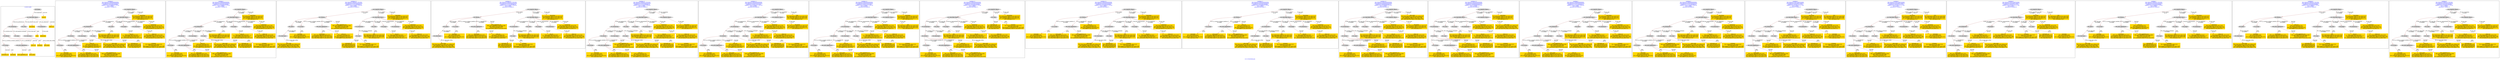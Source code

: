 digraph n0 {
fontcolor="blue"
remincross="true"
label="s12-s-19-artworks.json"
subgraph cluster_0 {
label="1-correct model"
n2[style="filled",color="white",fillcolor="lightgray",label="E12_Production1"];
n3[style="filled",color="white",fillcolor="lightgray",label="E21_Person1"];
n4[style="filled",color="white",fillcolor="lightgray",label="E55_Type1"];
n5[style="filled",color="white",fillcolor="lightgray",label="E52_Time-Span1"];
n6[style="filled",color="white",fillcolor="lightgray",label="E74_Group1"];
n7[style="filled",color="white",fillcolor="lightgray",label="E82_Actor_Appellation1"];
n8[shape="plaintext",style="filled",fillcolor="gold",label="artist_uri"];
n9[style="filled",color="white",fillcolor="lightgray",label="E22_Man-Made_Object1"];
n10[style="filled",color="white",fillcolor="lightgray",label="E35_Title1"];
n11[shape="plaintext",style="filled",fillcolor="gold",label="description"];
n12[style="filled",color="white",fillcolor="lightgray",label="E54_Dimension1"];
n13[shape="plaintext",style="filled",fillcolor="gold",label="object_uri"];
n14[shape="plaintext",style="filled",fillcolor="gold",label="title"];
n15[style="filled",color="white",fillcolor="lightgray",label="E38_Image1"];
n16[shape="plaintext",style="filled",fillcolor="gold",label="img_url"];
n17[shape="plaintext",style="filled",fillcolor="gold",label="date_made"];
n18[shape="plaintext",style="filled",fillcolor="gold",label="dimensions"];
n19[shape="plaintext",style="filled",fillcolor="gold",label="technique"];
n20[shape="plaintext",style="filled",fillcolor="gold",label="nationality_uri"];
n21[shape="plaintext",style="filled",fillcolor="gold",label="nationality"];
n22[shape="plaintext",style="filled",fillcolor="gold",label="artist_appellation_uri"];
n23[shape="plaintext",style="filled",fillcolor="gold",label="artist_name"];
}
subgraph cluster_1 {
label="candidate 0\nlink coherence:0.9090909090909091\nnode coherence:0.9545454545454546\nconfidence:0.3925420913940884\nmapping score:0.47680695975762544\ncost:21.99885\n-precision:0.73-recall:0.76"
n25[style="filled",color="white",fillcolor="lightgray",label="E12_Production1"];
n26[style="filled",color="white",fillcolor="lightgray",label="E21_Person1"];
n27[style="filled",color="white",fillcolor="lightgray",label="E52_Time-Span2"];
n28[style="filled",color="white",fillcolor="lightgray",label="E55_Type1"];
n29[style="filled",color="white",fillcolor="lightgray",label="E74_Group1"];
n30[style="filled",color="white",fillcolor="lightgray",label="E82_Actor_Appellation1"];
n31[style="filled",color="white",fillcolor="lightgray",label="E22_Man-Made_Object1"];
n32[style="filled",color="white",fillcolor="lightgray",label="E35_Title1"];
n33[style="filled",color="white",fillcolor="lightgray",label="E38_Image1"];
n34[style="filled",color="white",fillcolor="lightgray",label="E54_Dimension1"];
n35[style="filled",color="white",fillcolor="lightgray",label="E33_Linguistic_Object2"];
n36[shape="plaintext",style="filled",fillcolor="gold",label="description\n[E73_Information_Object,P3_has_note,0.327]\n[E33_Linguistic_Object,P3_has_note,0.29]\n[E22_Man-Made_Object,P3_has_note,0.272]\n[E35_Title,label,0.111]"];
n37[shape="plaintext",style="filled",fillcolor="gold",label="artist_uri\n[E39_Actor,classLink,0.35]\n[E21_Person,classLink,0.347]\n[E82_Actor_Appellation,classLink,0.287]\n[E30_Right,P3_has_note,0.016]"];
n38[shape="plaintext",style="filled",fillcolor="gold",label="dimensions\n[E54_Dimension,P3_has_note,0.579]\n[E22_Man-Made_Object,P3_has_note,0.157]\n[E73_Information_Object,P3_has_note,0.134]\n[E34_Inscription,P3_has_note,0.13]"];
n39[shape="plaintext",style="filled",fillcolor="gold",label="nationality\n[E74_Group,label,0.604]\n[E74_Group,classLink,0.3]\n[E33_Linguistic_Object,P3_has_note,0.052]\n[E55_Type,label,0.044]"];
n40[shape="plaintext",style="filled",fillcolor="gold",label="artist_name\n[E82_Actor_Appellation,label,0.401]\n[E33_Linguistic_Object,P3_has_note,0.283]\n[E73_Information_Object,P3_has_note,0.243]\n[E22_Man-Made_Object,P3_has_note,0.073]"];
n41[shape="plaintext",style="filled",fillcolor="gold",label="object_uri\n[E54_Dimension,P3_has_note,0.518]\n[E22_Man-Made_Object,P3_has_note,0.171]\n[E73_Information_Object,P3_has_note,0.166]\n[E34_Inscription,P3_has_note,0.146]"];
n42[shape="plaintext",style="filled",fillcolor="gold",label="nationality_uri\n[E55_Type,classLink,0.319]\n[E57_Material,classLink,0.3]\n[E74_Group,classLink,0.289]\n[E55_Type,label,0.092]"];
n43[shape="plaintext",style="filled",fillcolor="gold",label="artist_appellation_uri\n[E82_Actor_Appellation,classLink,0.566]\n[E21_Person,classLink,0.394]\n[E39_Actor,classLink,0.037]\n[E73_Information_Object,P3_has_note,0.003]"];
n44[shape="plaintext",style="filled",fillcolor="gold",label="date_made\n[E52_Time-Span,P82_at_some_time_within,0.34]\n[E33_Linguistic_Object,P3_has_note,0.299]\n[E73_Information_Object,P3_has_note,0.186]\n[E52_Time-Span,P82a_begin_of_the_begin,0.176]"];
n45[shape="plaintext",style="filled",fillcolor="gold",label="img_url\n[E38_Image,classLink,0.647]\n[E22_Man-Made_Object,classLink,0.17]\n[E78_Collection,classLink,0.107]\n[E73_Information_Object,P3_has_note,0.075]"];
n46[shape="plaintext",style="filled",fillcolor="gold",label="technique\n[E12_Production,P3_has_note,0.322]\n[E55_Type,label,0.298]\n[E29_Design_or_Procedure,P3_has_note,0.248]\n[E73_Information_Object,P3_has_note,0.132]"];
n47[shape="plaintext",style="filled",fillcolor="gold",label="title\n[E73_Information_Object,P3_has_note,0.291]\n[E22_Man-Made_Object,P3_has_note,0.256]\n[E33_Linguistic_Object,P3_has_note,0.229]\n[E35_Title,label,0.224]"];
}
subgraph cluster_2 {
label="candidate 1\nlink coherence:0.9090909090909091\nnode coherence:0.9545454545454546\nconfidence:0.3925420913940884\nmapping score:0.47680695975762544\ncost:21.99886\n-precision:0.73-recall:0.76"
n49[style="filled",color="white",fillcolor="lightgray",label="E12_Production1"];
n50[style="filled",color="white",fillcolor="lightgray",label="E21_Person1"];
n51[style="filled",color="white",fillcolor="lightgray",label="E52_Time-Span2"];
n52[style="filled",color="white",fillcolor="lightgray",label="E55_Type1"];
n53[style="filled",color="white",fillcolor="lightgray",label="E74_Group1"];
n54[style="filled",color="white",fillcolor="lightgray",label="E82_Actor_Appellation1"];
n55[style="filled",color="white",fillcolor="lightgray",label="E22_Man-Made_Object1"];
n56[style="filled",color="white",fillcolor="lightgray",label="E35_Title1"];
n57[style="filled",color="white",fillcolor="lightgray",label="E38_Image1"];
n58[style="filled",color="white",fillcolor="lightgray",label="E54_Dimension1"];
n59[style="filled",color="white",fillcolor="lightgray",label="E33_Linguistic_Object1"];
n60[shape="plaintext",style="filled",fillcolor="gold",label="artist_uri\n[E39_Actor,classLink,0.35]\n[E21_Person,classLink,0.347]\n[E82_Actor_Appellation,classLink,0.287]\n[E30_Right,P3_has_note,0.016]"];
n61[shape="plaintext",style="filled",fillcolor="gold",label="dimensions\n[E54_Dimension,P3_has_note,0.579]\n[E22_Man-Made_Object,P3_has_note,0.157]\n[E73_Information_Object,P3_has_note,0.134]\n[E34_Inscription,P3_has_note,0.13]"];
n62[shape="plaintext",style="filled",fillcolor="gold",label="nationality\n[E74_Group,label,0.604]\n[E74_Group,classLink,0.3]\n[E33_Linguistic_Object,P3_has_note,0.052]\n[E55_Type,label,0.044]"];
n63[shape="plaintext",style="filled",fillcolor="gold",label="artist_name\n[E82_Actor_Appellation,label,0.401]\n[E33_Linguistic_Object,P3_has_note,0.283]\n[E73_Information_Object,P3_has_note,0.243]\n[E22_Man-Made_Object,P3_has_note,0.073]"];
n64[shape="plaintext",style="filled",fillcolor="gold",label="object_uri\n[E54_Dimension,P3_has_note,0.518]\n[E22_Man-Made_Object,P3_has_note,0.171]\n[E73_Information_Object,P3_has_note,0.166]\n[E34_Inscription,P3_has_note,0.146]"];
n65[shape="plaintext",style="filled",fillcolor="gold",label="nationality_uri\n[E55_Type,classLink,0.319]\n[E57_Material,classLink,0.3]\n[E74_Group,classLink,0.289]\n[E55_Type,label,0.092]"];
n66[shape="plaintext",style="filled",fillcolor="gold",label="artist_appellation_uri\n[E82_Actor_Appellation,classLink,0.566]\n[E21_Person,classLink,0.394]\n[E39_Actor,classLink,0.037]\n[E73_Information_Object,P3_has_note,0.003]"];
n67[shape="plaintext",style="filled",fillcolor="gold",label="date_made\n[E52_Time-Span,P82_at_some_time_within,0.34]\n[E33_Linguistic_Object,P3_has_note,0.299]\n[E73_Information_Object,P3_has_note,0.186]\n[E52_Time-Span,P82a_begin_of_the_begin,0.176]"];
n68[shape="plaintext",style="filled",fillcolor="gold",label="description\n[E73_Information_Object,P3_has_note,0.327]\n[E33_Linguistic_Object,P3_has_note,0.29]\n[E22_Man-Made_Object,P3_has_note,0.272]\n[E35_Title,label,0.111]"];
n69[shape="plaintext",style="filled",fillcolor="gold",label="img_url\n[E38_Image,classLink,0.647]\n[E22_Man-Made_Object,classLink,0.17]\n[E78_Collection,classLink,0.107]\n[E73_Information_Object,P3_has_note,0.075]"];
n70[shape="plaintext",style="filled",fillcolor="gold",label="technique\n[E12_Production,P3_has_note,0.322]\n[E55_Type,label,0.298]\n[E29_Design_or_Procedure,P3_has_note,0.248]\n[E73_Information_Object,P3_has_note,0.132]"];
n71[shape="plaintext",style="filled",fillcolor="gold",label="title\n[E73_Information_Object,P3_has_note,0.291]\n[E22_Man-Made_Object,P3_has_note,0.256]\n[E33_Linguistic_Object,P3_has_note,0.229]\n[E35_Title,label,0.224]"];
}
subgraph cluster_3 {
label="candidate 10\nlink coherence:0.8695652173913043\nnode coherence:0.9545454545454546\nconfidence:0.37327012695006734\nmapping score:0.4703829716096184\ncost:22.99894\n-precision:0.52-recall:0.57"
n73[style="filled",color="white",fillcolor="lightgray",label="E12_Production1"];
n74[style="filled",color="white",fillcolor="lightgray",label="E55_Type1"];
n75[style="filled",color="white",fillcolor="lightgray",label="E21_Person1"];
n76[style="filled",color="white",fillcolor="lightgray",label="E67_Birth1"];
n77[style="filled",color="white",fillcolor="lightgray",label="E74_Group1"];
n78[style="filled",color="white",fillcolor="lightgray",label="E82_Actor_Appellation1"];
n79[style="filled",color="white",fillcolor="lightgray",label="E22_Man-Made_Object1"];
n80[style="filled",color="white",fillcolor="lightgray",label="E35_Title1"];
n81[style="filled",color="white",fillcolor="lightgray",label="E38_Image1"];
n82[style="filled",color="white",fillcolor="lightgray",label="E54_Dimension1"];
n83[style="filled",color="white",fillcolor="lightgray",label="E33_Linguistic_Object2"];
n84[style="filled",color="white",fillcolor="lightgray",label="E52_Time-Span1"];
n85[shape="plaintext",style="filled",fillcolor="gold",label="description\n[E73_Information_Object,P3_has_note,0.327]\n[E33_Linguistic_Object,P3_has_note,0.29]\n[E22_Man-Made_Object,P3_has_note,0.272]\n[E35_Title,label,0.111]"];
n86[shape="plaintext",style="filled",fillcolor="gold",label="dimensions\n[E54_Dimension,P3_has_note,0.579]\n[E22_Man-Made_Object,P3_has_note,0.157]\n[E73_Information_Object,P3_has_note,0.134]\n[E34_Inscription,P3_has_note,0.13]"];
n87[shape="plaintext",style="filled",fillcolor="gold",label="artist_appellation_uri\n[E82_Actor_Appellation,classLink,0.566]\n[E21_Person,classLink,0.394]\n[E39_Actor,classLink,0.037]\n[E73_Information_Object,P3_has_note,0.003]"];
n88[shape="plaintext",style="filled",fillcolor="gold",label="nationality\n[E74_Group,label,0.604]\n[E74_Group,classLink,0.3]\n[E33_Linguistic_Object,P3_has_note,0.052]\n[E55_Type,label,0.044]"];
n89[shape="plaintext",style="filled",fillcolor="gold",label="artist_name\n[E82_Actor_Appellation,label,0.401]\n[E33_Linguistic_Object,P3_has_note,0.283]\n[E73_Information_Object,P3_has_note,0.243]\n[E22_Man-Made_Object,P3_has_note,0.073]"];
n90[shape="plaintext",style="filled",fillcolor="gold",label="object_uri\n[E54_Dimension,P3_has_note,0.518]\n[E22_Man-Made_Object,P3_has_note,0.171]\n[E73_Information_Object,P3_has_note,0.166]\n[E34_Inscription,P3_has_note,0.146]"];
n91[shape="plaintext",style="filled",fillcolor="gold",label="nationality_uri\n[E55_Type,classLink,0.319]\n[E57_Material,classLink,0.3]\n[E74_Group,classLink,0.289]\n[E55_Type,label,0.092]"];
n92[shape="plaintext",style="filled",fillcolor="gold",label="date_made\n[E52_Time-Span,P82_at_some_time_within,0.34]\n[E33_Linguistic_Object,P3_has_note,0.299]\n[E73_Information_Object,P3_has_note,0.186]\n[E52_Time-Span,P82a_begin_of_the_begin,0.176]"];
n93[shape="plaintext",style="filled",fillcolor="gold",label="artist_uri\n[E39_Actor,classLink,0.35]\n[E21_Person,classLink,0.347]\n[E82_Actor_Appellation,classLink,0.287]\n[E30_Right,P3_has_note,0.016]"];
n94[shape="plaintext",style="filled",fillcolor="gold",label="img_url\n[E38_Image,classLink,0.647]\n[E22_Man-Made_Object,classLink,0.17]\n[E78_Collection,classLink,0.107]\n[E73_Information_Object,P3_has_note,0.075]"];
n95[shape="plaintext",style="filled",fillcolor="gold",label="technique\n[E12_Production,P3_has_note,0.322]\n[E55_Type,label,0.298]\n[E29_Design_or_Procedure,P3_has_note,0.248]\n[E73_Information_Object,P3_has_note,0.132]"];
n96[shape="plaintext",style="filled",fillcolor="gold",label="title\n[E73_Information_Object,P3_has_note,0.291]\n[E22_Man-Made_Object,P3_has_note,0.256]\n[E33_Linguistic_Object,P3_has_note,0.229]\n[E35_Title,label,0.224]"];
}
subgraph cluster_4 {
label="candidate 11\nlink coherence:0.8695652173913043\nnode coherence:0.9545454545454546\nconfidence:0.37327012695006734\nmapping score:0.4703829716096184\ncost:22.99895\n-precision:0.52-recall:0.57"
n98[style="filled",color="white",fillcolor="lightgray",label="E12_Production1"];
n99[style="filled",color="white",fillcolor="lightgray",label="E55_Type1"];
n100[style="filled",color="white",fillcolor="lightgray",label="E21_Person1"];
n101[style="filled",color="white",fillcolor="lightgray",label="E67_Birth1"];
n102[style="filled",color="white",fillcolor="lightgray",label="E74_Group1"];
n103[style="filled",color="white",fillcolor="lightgray",label="E82_Actor_Appellation1"];
n104[style="filled",color="white",fillcolor="lightgray",label="E22_Man-Made_Object1"];
n105[style="filled",color="white",fillcolor="lightgray",label="E35_Title1"];
n106[style="filled",color="white",fillcolor="lightgray",label="E38_Image1"];
n107[style="filled",color="white",fillcolor="lightgray",label="E54_Dimension1"];
n108[style="filled",color="white",fillcolor="lightgray",label="E33_Linguistic_Object1"];
n109[style="filled",color="white",fillcolor="lightgray",label="E52_Time-Span1"];
n110[shape="plaintext",style="filled",fillcolor="gold",label="dimensions\n[E54_Dimension,P3_has_note,0.579]\n[E22_Man-Made_Object,P3_has_note,0.157]\n[E73_Information_Object,P3_has_note,0.134]\n[E34_Inscription,P3_has_note,0.13]"];
n111[shape="plaintext",style="filled",fillcolor="gold",label="artist_appellation_uri\n[E82_Actor_Appellation,classLink,0.566]\n[E21_Person,classLink,0.394]\n[E39_Actor,classLink,0.037]\n[E73_Information_Object,P3_has_note,0.003]"];
n112[shape="plaintext",style="filled",fillcolor="gold",label="nationality\n[E74_Group,label,0.604]\n[E74_Group,classLink,0.3]\n[E33_Linguistic_Object,P3_has_note,0.052]\n[E55_Type,label,0.044]"];
n113[shape="plaintext",style="filled",fillcolor="gold",label="artist_name\n[E82_Actor_Appellation,label,0.401]\n[E33_Linguistic_Object,P3_has_note,0.283]\n[E73_Information_Object,P3_has_note,0.243]\n[E22_Man-Made_Object,P3_has_note,0.073]"];
n114[shape="plaintext",style="filled",fillcolor="gold",label="object_uri\n[E54_Dimension,P3_has_note,0.518]\n[E22_Man-Made_Object,P3_has_note,0.171]\n[E73_Information_Object,P3_has_note,0.166]\n[E34_Inscription,P3_has_note,0.146]"];
n115[shape="plaintext",style="filled",fillcolor="gold",label="nationality_uri\n[E55_Type,classLink,0.319]\n[E57_Material,classLink,0.3]\n[E74_Group,classLink,0.289]\n[E55_Type,label,0.092]"];
n116[shape="plaintext",style="filled",fillcolor="gold",label="date_made\n[E52_Time-Span,P82_at_some_time_within,0.34]\n[E33_Linguistic_Object,P3_has_note,0.299]\n[E73_Information_Object,P3_has_note,0.186]\n[E52_Time-Span,P82a_begin_of_the_begin,0.176]"];
n117[shape="plaintext",style="filled",fillcolor="gold",label="artist_uri\n[E39_Actor,classLink,0.35]\n[E21_Person,classLink,0.347]\n[E82_Actor_Appellation,classLink,0.287]\n[E30_Right,P3_has_note,0.016]"];
n118[shape="plaintext",style="filled",fillcolor="gold",label="description\n[E73_Information_Object,P3_has_note,0.327]\n[E33_Linguistic_Object,P3_has_note,0.29]\n[E22_Man-Made_Object,P3_has_note,0.272]\n[E35_Title,label,0.111]"];
n119[shape="plaintext",style="filled",fillcolor="gold",label="img_url\n[E38_Image,classLink,0.647]\n[E22_Man-Made_Object,classLink,0.17]\n[E78_Collection,classLink,0.107]\n[E73_Information_Object,P3_has_note,0.075]"];
n120[shape="plaintext",style="filled",fillcolor="gold",label="technique\n[E12_Production,P3_has_note,0.322]\n[E55_Type,label,0.298]\n[E29_Design_or_Procedure,P3_has_note,0.248]\n[E73_Information_Object,P3_has_note,0.132]"];
n121[shape="plaintext",style="filled",fillcolor="gold",label="title\n[E73_Information_Object,P3_has_note,0.291]\n[E22_Man-Made_Object,P3_has_note,0.256]\n[E33_Linguistic_Object,P3_has_note,0.229]\n[E35_Title,label,0.224]"];
}
subgraph cluster_5 {
label="candidate 12\nlink coherence:0.8695652173913043\nnode coherence:0.9545454545454546\nconfidence:0.37327012695006734\nmapping score:0.4703829716096184\ncost:121.99885\n-precision:0.61-recall:0.67"
n123[style="filled",color="white",fillcolor="lightgray",label="E12_Production1"];
n124[style="filled",color="white",fillcolor="lightgray",label="E21_Person1"];
n125[style="filled",color="white",fillcolor="lightgray",label="E52_Time-Span2"];
n126[style="filled",color="white",fillcolor="lightgray",label="E55_Type1"];
n127[style="filled",color="white",fillcolor="lightgray",label="E74_Group1"];
n128[style="filled",color="white",fillcolor="lightgray",label="E82_Actor_Appellation1"];
n129[style="filled",color="white",fillcolor="lightgray",label="E22_Man-Made_Object1"];
n130[style="filled",color="white",fillcolor="lightgray",label="E35_Title1"];
n131[style="filled",color="white",fillcolor="lightgray",label="E38_Image1"];
n132[style="filled",color="white",fillcolor="lightgray",label="E54_Dimension1"];
n133[style="filled",color="white",fillcolor="lightgray",label="E33_Linguistic_Object2"];
n134[style="filled",color="white",fillcolor="lightgray",label="E33_Linguistic_Object1"];
n135[shape="plaintext",style="filled",fillcolor="gold",label="dimensions\n[E54_Dimension,P3_has_note,0.579]\n[E22_Man-Made_Object,P3_has_note,0.157]\n[E73_Information_Object,P3_has_note,0.134]\n[E34_Inscription,P3_has_note,0.13]"];
n136[shape="plaintext",style="filled",fillcolor="gold",label="artist_appellation_uri\n[E82_Actor_Appellation,classLink,0.566]\n[E21_Person,classLink,0.394]\n[E39_Actor,classLink,0.037]\n[E73_Information_Object,P3_has_note,0.003]"];
n137[shape="plaintext",style="filled",fillcolor="gold",label="nationality\n[E74_Group,label,0.604]\n[E74_Group,classLink,0.3]\n[E33_Linguistic_Object,P3_has_note,0.052]\n[E55_Type,label,0.044]"];
n138[shape="plaintext",style="filled",fillcolor="gold",label="artist_name\n[E82_Actor_Appellation,label,0.401]\n[E33_Linguistic_Object,P3_has_note,0.283]\n[E73_Information_Object,P3_has_note,0.243]\n[E22_Man-Made_Object,P3_has_note,0.073]"];
n139[shape="plaintext",style="filled",fillcolor="gold",label="object_uri\n[E54_Dimension,P3_has_note,0.518]\n[E22_Man-Made_Object,P3_has_note,0.171]\n[E73_Information_Object,P3_has_note,0.166]\n[E34_Inscription,P3_has_note,0.146]"];
n140[shape="plaintext",style="filled",fillcolor="gold",label="nationality_uri\n[E55_Type,classLink,0.319]\n[E57_Material,classLink,0.3]\n[E74_Group,classLink,0.289]\n[E55_Type,label,0.092]"];
n141[shape="plaintext",style="filled",fillcolor="gold",label="artist_uri\n[E39_Actor,classLink,0.35]\n[E21_Person,classLink,0.347]\n[E82_Actor_Appellation,classLink,0.287]\n[E30_Right,P3_has_note,0.016]"];
n142[shape="plaintext",style="filled",fillcolor="gold",label="date_made\n[E52_Time-Span,P82_at_some_time_within,0.34]\n[E33_Linguistic_Object,P3_has_note,0.299]\n[E73_Information_Object,P3_has_note,0.186]\n[E52_Time-Span,P82a_begin_of_the_begin,0.176]"];
n143[shape="plaintext",style="filled",fillcolor="gold",label="description\n[E73_Information_Object,P3_has_note,0.327]\n[E33_Linguistic_Object,P3_has_note,0.29]\n[E22_Man-Made_Object,P3_has_note,0.272]\n[E35_Title,label,0.111]"];
n144[shape="plaintext",style="filled",fillcolor="gold",label="img_url\n[E38_Image,classLink,0.647]\n[E22_Man-Made_Object,classLink,0.17]\n[E78_Collection,classLink,0.107]\n[E73_Information_Object,P3_has_note,0.075]"];
n145[shape="plaintext",style="filled",fillcolor="gold",label="technique\n[E12_Production,P3_has_note,0.322]\n[E55_Type,label,0.298]\n[E29_Design_or_Procedure,P3_has_note,0.248]\n[E73_Information_Object,P3_has_note,0.132]"];
n146[shape="plaintext",style="filled",fillcolor="gold",label="title\n[E73_Information_Object,P3_has_note,0.291]\n[E22_Man-Made_Object,P3_has_note,0.256]\n[E33_Linguistic_Object,P3_has_note,0.229]\n[E35_Title,label,0.224]"];
}
subgraph cluster_6 {
label="candidate 13\nlink coherence:0.8636363636363636\nnode coherence:0.9545454545454546\nconfidence:0.3929552332531663\nmapping score:0.47694467371065136\ncost:120.99901\n-precision:0.64-recall:0.67"
n148[style="filled",color="white",fillcolor="lightgray",label="E12_Production1"];
n149[style="filled",color="white",fillcolor="lightgray",label="E21_Person1"];
n150[style="filled",color="white",fillcolor="lightgray",label="E52_Time-Span2"];
n151[style="filled",color="white",fillcolor="lightgray",label="E55_Type1"];
n152[style="filled",color="white",fillcolor="lightgray",label="E74_Group1"];
n153[style="filled",color="white",fillcolor="lightgray",label="E82_Actor_Appellation1"];
n154[style="filled",color="white",fillcolor="lightgray",label="E22_Man-Made_Object1"];
n155[style="filled",color="white",fillcolor="lightgray",label="E38_Image1"];
n156[style="filled",color="white",fillcolor="lightgray",label="E54_Dimension1"];
n157[style="filled",color="white",fillcolor="lightgray",label="E33_Linguistic_Object2"];
n158[style="filled",color="white",fillcolor="lightgray",label="E33_Linguistic_Object1"];
n159[shape="plaintext",style="filled",fillcolor="gold",label="title\n[E73_Information_Object,P3_has_note,0.291]\n[E22_Man-Made_Object,P3_has_note,0.256]\n[E33_Linguistic_Object,P3_has_note,0.229]\n[E35_Title,label,0.224]"];
n160[shape="plaintext",style="filled",fillcolor="gold",label="artist_uri\n[E39_Actor,classLink,0.35]\n[E21_Person,classLink,0.347]\n[E82_Actor_Appellation,classLink,0.287]\n[E30_Right,P3_has_note,0.016]"];
n161[shape="plaintext",style="filled",fillcolor="gold",label="dimensions\n[E54_Dimension,P3_has_note,0.579]\n[E22_Man-Made_Object,P3_has_note,0.157]\n[E73_Information_Object,P3_has_note,0.134]\n[E34_Inscription,P3_has_note,0.13]"];
n162[shape="plaintext",style="filled",fillcolor="gold",label="nationality\n[E74_Group,label,0.604]\n[E74_Group,classLink,0.3]\n[E33_Linguistic_Object,P3_has_note,0.052]\n[E55_Type,label,0.044]"];
n163[shape="plaintext",style="filled",fillcolor="gold",label="artist_name\n[E82_Actor_Appellation,label,0.401]\n[E33_Linguistic_Object,P3_has_note,0.283]\n[E73_Information_Object,P3_has_note,0.243]\n[E22_Man-Made_Object,P3_has_note,0.073]"];
n164[shape="plaintext",style="filled",fillcolor="gold",label="object_uri\n[E54_Dimension,P3_has_note,0.518]\n[E22_Man-Made_Object,P3_has_note,0.171]\n[E73_Information_Object,P3_has_note,0.166]\n[E34_Inscription,P3_has_note,0.146]"];
n165[shape="plaintext",style="filled",fillcolor="gold",label="nationality_uri\n[E55_Type,classLink,0.319]\n[E57_Material,classLink,0.3]\n[E74_Group,classLink,0.289]\n[E55_Type,label,0.092]"];
n166[shape="plaintext",style="filled",fillcolor="gold",label="artist_appellation_uri\n[E82_Actor_Appellation,classLink,0.566]\n[E21_Person,classLink,0.394]\n[E39_Actor,classLink,0.037]\n[E73_Information_Object,P3_has_note,0.003]"];
n167[shape="plaintext",style="filled",fillcolor="gold",label="date_made\n[E52_Time-Span,P82_at_some_time_within,0.34]\n[E33_Linguistic_Object,P3_has_note,0.299]\n[E73_Information_Object,P3_has_note,0.186]\n[E52_Time-Span,P82a_begin_of_the_begin,0.176]"];
n168[shape="plaintext",style="filled",fillcolor="gold",label="description\n[E73_Information_Object,P3_has_note,0.327]\n[E33_Linguistic_Object,P3_has_note,0.29]\n[E22_Man-Made_Object,P3_has_note,0.272]\n[E35_Title,label,0.111]"];
n169[shape="plaintext",style="filled",fillcolor="gold",label="img_url\n[E38_Image,classLink,0.647]\n[E22_Man-Made_Object,classLink,0.17]\n[E78_Collection,classLink,0.107]\n[E73_Information_Object,P3_has_note,0.075]"];
n170[shape="plaintext",style="filled",fillcolor="gold",label="technique\n[E12_Production,P3_has_note,0.322]\n[E55_Type,label,0.298]\n[E29_Design_or_Procedure,P3_has_note,0.248]\n[E73_Information_Object,P3_has_note,0.132]"];
}
subgraph cluster_7 {
label="candidate 14\nlink coherence:0.8636363636363636\nnode coherence:0.9545454545454546\nconfidence:0.3929552332531663\nmapping score:0.47694467371065136\ncost:120.99902\n-precision:0.64-recall:0.67"
n172[style="filled",color="white",fillcolor="lightgray",label="E12_Production1"];
n173[style="filled",color="white",fillcolor="lightgray",label="E21_Person1"];
n174[style="filled",color="white",fillcolor="lightgray",label="E52_Time-Span2"];
n175[style="filled",color="white",fillcolor="lightgray",label="E55_Type1"];
n176[style="filled",color="white",fillcolor="lightgray",label="E74_Group1"];
n177[style="filled",color="white",fillcolor="lightgray",label="E82_Actor_Appellation1"];
n178[style="filled",color="white",fillcolor="lightgray",label="E22_Man-Made_Object1"];
n179[style="filled",color="white",fillcolor="lightgray",label="E38_Image1"];
n180[style="filled",color="white",fillcolor="lightgray",label="E54_Dimension1"];
n181[style="filled",color="white",fillcolor="lightgray",label="E33_Linguistic_Object1"];
n182[style="filled",color="white",fillcolor="lightgray",label="E33_Linguistic_Object2"];
n183[shape="plaintext",style="filled",fillcolor="gold",label="title\n[E73_Information_Object,P3_has_note,0.291]\n[E22_Man-Made_Object,P3_has_note,0.256]\n[E33_Linguistic_Object,P3_has_note,0.229]\n[E35_Title,label,0.224]"];
n184[shape="plaintext",style="filled",fillcolor="gold",label="artist_uri\n[E39_Actor,classLink,0.35]\n[E21_Person,classLink,0.347]\n[E82_Actor_Appellation,classLink,0.287]\n[E30_Right,P3_has_note,0.016]"];
n185[shape="plaintext",style="filled",fillcolor="gold",label="dimensions\n[E54_Dimension,P3_has_note,0.579]\n[E22_Man-Made_Object,P3_has_note,0.157]\n[E73_Information_Object,P3_has_note,0.134]\n[E34_Inscription,P3_has_note,0.13]"];
n186[shape="plaintext",style="filled",fillcolor="gold",label="nationality\n[E74_Group,label,0.604]\n[E74_Group,classLink,0.3]\n[E33_Linguistic_Object,P3_has_note,0.052]\n[E55_Type,label,0.044]"];
n187[shape="plaintext",style="filled",fillcolor="gold",label="artist_name\n[E82_Actor_Appellation,label,0.401]\n[E33_Linguistic_Object,P3_has_note,0.283]\n[E73_Information_Object,P3_has_note,0.243]\n[E22_Man-Made_Object,P3_has_note,0.073]"];
n188[shape="plaintext",style="filled",fillcolor="gold",label="object_uri\n[E54_Dimension,P3_has_note,0.518]\n[E22_Man-Made_Object,P3_has_note,0.171]\n[E73_Information_Object,P3_has_note,0.166]\n[E34_Inscription,P3_has_note,0.146]"];
n189[shape="plaintext",style="filled",fillcolor="gold",label="nationality_uri\n[E55_Type,classLink,0.319]\n[E57_Material,classLink,0.3]\n[E74_Group,classLink,0.289]\n[E55_Type,label,0.092]"];
n190[shape="plaintext",style="filled",fillcolor="gold",label="artist_appellation_uri\n[E82_Actor_Appellation,classLink,0.566]\n[E21_Person,classLink,0.394]\n[E39_Actor,classLink,0.037]\n[E73_Information_Object,P3_has_note,0.003]"];
n191[shape="plaintext",style="filled",fillcolor="gold",label="date_made\n[E52_Time-Span,P82_at_some_time_within,0.34]\n[E33_Linguistic_Object,P3_has_note,0.299]\n[E73_Information_Object,P3_has_note,0.186]\n[E52_Time-Span,P82a_begin_of_the_begin,0.176]"];
n192[shape="plaintext",style="filled",fillcolor="gold",label="description\n[E73_Information_Object,P3_has_note,0.327]\n[E33_Linguistic_Object,P3_has_note,0.29]\n[E22_Man-Made_Object,P3_has_note,0.272]\n[E35_Title,label,0.111]"];
n193[shape="plaintext",style="filled",fillcolor="gold",label="img_url\n[E38_Image,classLink,0.647]\n[E22_Man-Made_Object,classLink,0.17]\n[E78_Collection,classLink,0.107]\n[E73_Information_Object,P3_has_note,0.075]"];
n194[shape="plaintext",style="filled",fillcolor="gold",label="technique\n[E12_Production,P3_has_note,0.322]\n[E55_Type,label,0.298]\n[E29_Design_or_Procedure,P3_has_note,0.248]\n[E73_Information_Object,P3_has_note,0.132]"];
}
subgraph cluster_8 {
label="candidate 15\nlink coherence:0.8636363636363636\nnode coherence:0.9545454545454546\nconfidence:0.3925420913940884\nmapping score:0.47680695975762544\ncost:21.99894\n-precision:0.68-recall:0.71"
n196[style="filled",color="white",fillcolor="lightgray",label="E12_Production1"];
n197[style="filled",color="white",fillcolor="lightgray",label="E21_Person1"];
n198[style="filled",color="white",fillcolor="lightgray",label="E52_Time-Span2"];
n199[style="filled",color="white",fillcolor="lightgray",label="E74_Group1"];
n200[style="filled",color="white",fillcolor="lightgray",label="E82_Actor_Appellation1"];
n201[style="filled",color="white",fillcolor="lightgray",label="E22_Man-Made_Object1"];
n202[style="filled",color="white",fillcolor="lightgray",label="E35_Title1"];
n203[style="filled",color="white",fillcolor="lightgray",label="E38_Image1"];
n204[style="filled",color="white",fillcolor="lightgray",label="E54_Dimension1"];
n205[style="filled",color="white",fillcolor="lightgray",label="E33_Linguistic_Object2"];
n206[style="filled",color="white",fillcolor="lightgray",label="E55_Type1"];
n207[shape="plaintext",style="filled",fillcolor="gold",label="description\n[E73_Information_Object,P3_has_note,0.327]\n[E33_Linguistic_Object,P3_has_note,0.29]\n[E22_Man-Made_Object,P3_has_note,0.272]\n[E35_Title,label,0.111]"];
n208[shape="plaintext",style="filled",fillcolor="gold",label="artist_uri\n[E39_Actor,classLink,0.35]\n[E21_Person,classLink,0.347]\n[E82_Actor_Appellation,classLink,0.287]\n[E30_Right,P3_has_note,0.016]"];
n209[shape="plaintext",style="filled",fillcolor="gold",label="dimensions\n[E54_Dimension,P3_has_note,0.579]\n[E22_Man-Made_Object,P3_has_note,0.157]\n[E73_Information_Object,P3_has_note,0.134]\n[E34_Inscription,P3_has_note,0.13]"];
n210[shape="plaintext",style="filled",fillcolor="gold",label="nationality\n[E74_Group,label,0.604]\n[E74_Group,classLink,0.3]\n[E33_Linguistic_Object,P3_has_note,0.052]\n[E55_Type,label,0.044]"];
n211[shape="plaintext",style="filled",fillcolor="gold",label="artist_name\n[E82_Actor_Appellation,label,0.401]\n[E33_Linguistic_Object,P3_has_note,0.283]\n[E73_Information_Object,P3_has_note,0.243]\n[E22_Man-Made_Object,P3_has_note,0.073]"];
n212[shape="plaintext",style="filled",fillcolor="gold",label="object_uri\n[E54_Dimension,P3_has_note,0.518]\n[E22_Man-Made_Object,P3_has_note,0.171]\n[E73_Information_Object,P3_has_note,0.166]\n[E34_Inscription,P3_has_note,0.146]"];
n213[shape="plaintext",style="filled",fillcolor="gold",label="nationality_uri\n[E55_Type,classLink,0.319]\n[E57_Material,classLink,0.3]\n[E74_Group,classLink,0.289]\n[E55_Type,label,0.092]"];
n214[shape="plaintext",style="filled",fillcolor="gold",label="artist_appellation_uri\n[E82_Actor_Appellation,classLink,0.566]\n[E21_Person,classLink,0.394]\n[E39_Actor,classLink,0.037]\n[E73_Information_Object,P3_has_note,0.003]"];
n215[shape="plaintext",style="filled",fillcolor="gold",label="date_made\n[E52_Time-Span,P82_at_some_time_within,0.34]\n[E33_Linguistic_Object,P3_has_note,0.299]\n[E73_Information_Object,P3_has_note,0.186]\n[E52_Time-Span,P82a_begin_of_the_begin,0.176]"];
n216[shape="plaintext",style="filled",fillcolor="gold",label="img_url\n[E38_Image,classLink,0.647]\n[E22_Man-Made_Object,classLink,0.17]\n[E78_Collection,classLink,0.107]\n[E73_Information_Object,P3_has_note,0.075]"];
n217[shape="plaintext",style="filled",fillcolor="gold",label="technique\n[E12_Production,P3_has_note,0.322]\n[E55_Type,label,0.298]\n[E29_Design_or_Procedure,P3_has_note,0.248]\n[E73_Information_Object,P3_has_note,0.132]"];
n218[shape="plaintext",style="filled",fillcolor="gold",label="title\n[E73_Information_Object,P3_has_note,0.291]\n[E22_Man-Made_Object,P3_has_note,0.256]\n[E33_Linguistic_Object,P3_has_note,0.229]\n[E35_Title,label,0.224]"];
}
subgraph cluster_9 {
label="candidate 16\nlink coherence:0.8636363636363636\nnode coherence:0.9545454545454546\nconfidence:0.3925420913940884\nmapping score:0.47680695975762544\ncost:21.99902\n-precision:0.68-recall:0.71"
n220[style="filled",color="white",fillcolor="lightgray",label="E12_Production1"];
n221[style="filled",color="white",fillcolor="lightgray",label="E52_Time-Span2"];
n222[style="filled",color="white",fillcolor="lightgray",label="E55_Type1"];
n223[style="filled",color="white",fillcolor="lightgray",label="E21_Person1"];
n224[style="filled",color="white",fillcolor="lightgray",label="E74_Group1"];
n225[style="filled",color="white",fillcolor="lightgray",label="E82_Actor_Appellation1"];
n226[style="filled",color="white",fillcolor="lightgray",label="E22_Man-Made_Object1"];
n227[style="filled",color="white",fillcolor="lightgray",label="E35_Title1"];
n228[style="filled",color="white",fillcolor="lightgray",label="E38_Image1"];
n229[style="filled",color="white",fillcolor="lightgray",label="E54_Dimension1"];
n230[style="filled",color="white",fillcolor="lightgray",label="E33_Linguistic_Object2"];
n231[shape="plaintext",style="filled",fillcolor="gold",label="description\n[E73_Information_Object,P3_has_note,0.327]\n[E33_Linguistic_Object,P3_has_note,0.29]\n[E22_Man-Made_Object,P3_has_note,0.272]\n[E35_Title,label,0.111]"];
n232[shape="plaintext",style="filled",fillcolor="gold",label="artist_uri\n[E39_Actor,classLink,0.35]\n[E21_Person,classLink,0.347]\n[E82_Actor_Appellation,classLink,0.287]\n[E30_Right,P3_has_note,0.016]"];
n233[shape="plaintext",style="filled",fillcolor="gold",label="dimensions\n[E54_Dimension,P3_has_note,0.579]\n[E22_Man-Made_Object,P3_has_note,0.157]\n[E73_Information_Object,P3_has_note,0.134]\n[E34_Inscription,P3_has_note,0.13]"];
n234[shape="plaintext",style="filled",fillcolor="gold",label="nationality\n[E74_Group,label,0.604]\n[E74_Group,classLink,0.3]\n[E33_Linguistic_Object,P3_has_note,0.052]\n[E55_Type,label,0.044]"];
n235[shape="plaintext",style="filled",fillcolor="gold",label="artist_name\n[E82_Actor_Appellation,label,0.401]\n[E33_Linguistic_Object,P3_has_note,0.283]\n[E73_Information_Object,P3_has_note,0.243]\n[E22_Man-Made_Object,P3_has_note,0.073]"];
n236[shape="plaintext",style="filled",fillcolor="gold",label="object_uri\n[E54_Dimension,P3_has_note,0.518]\n[E22_Man-Made_Object,P3_has_note,0.171]\n[E73_Information_Object,P3_has_note,0.166]\n[E34_Inscription,P3_has_note,0.146]"];
n237[shape="plaintext",style="filled",fillcolor="gold",label="nationality_uri\n[E55_Type,classLink,0.319]\n[E57_Material,classLink,0.3]\n[E74_Group,classLink,0.289]\n[E55_Type,label,0.092]"];
n238[shape="plaintext",style="filled",fillcolor="gold",label="artist_appellation_uri\n[E82_Actor_Appellation,classLink,0.566]\n[E21_Person,classLink,0.394]\n[E39_Actor,classLink,0.037]\n[E73_Information_Object,P3_has_note,0.003]"];
n239[shape="plaintext",style="filled",fillcolor="gold",label="date_made\n[E52_Time-Span,P82_at_some_time_within,0.34]\n[E33_Linguistic_Object,P3_has_note,0.299]\n[E73_Information_Object,P3_has_note,0.186]\n[E52_Time-Span,P82a_begin_of_the_begin,0.176]"];
n240[shape="plaintext",style="filled",fillcolor="gold",label="img_url\n[E38_Image,classLink,0.647]\n[E22_Man-Made_Object,classLink,0.17]\n[E78_Collection,classLink,0.107]\n[E73_Information_Object,P3_has_note,0.075]"];
n241[shape="plaintext",style="filled",fillcolor="gold",label="technique\n[E12_Production,P3_has_note,0.322]\n[E55_Type,label,0.298]\n[E29_Design_or_Procedure,P3_has_note,0.248]\n[E73_Information_Object,P3_has_note,0.132]"];
n242[shape="plaintext",style="filled",fillcolor="gold",label="title\n[E73_Information_Object,P3_has_note,0.291]\n[E22_Man-Made_Object,P3_has_note,0.256]\n[E33_Linguistic_Object,P3_has_note,0.229]\n[E35_Title,label,0.224]"];
}
subgraph cluster_10 {
label="candidate 17\nlink coherence:0.8636363636363636\nnode coherence:0.9545454545454546\nconfidence:0.3925420913940884\nmapping score:0.47680695975762544\ncost:21.99903\n-precision:0.68-recall:0.71"
n244[style="filled",color="white",fillcolor="lightgray",label="E12_Production1"];
n245[style="filled",color="white",fillcolor="lightgray",label="E52_Time-Span2"];
n246[style="filled",color="white",fillcolor="lightgray",label="E55_Type1"];
n247[style="filled",color="white",fillcolor="lightgray",label="E21_Person1"];
n248[style="filled",color="white",fillcolor="lightgray",label="E74_Group1"];
n249[style="filled",color="white",fillcolor="lightgray",label="E82_Actor_Appellation1"];
n250[style="filled",color="white",fillcolor="lightgray",label="E22_Man-Made_Object1"];
n251[style="filled",color="white",fillcolor="lightgray",label="E35_Title1"];
n252[style="filled",color="white",fillcolor="lightgray",label="E38_Image1"];
n253[style="filled",color="white",fillcolor="lightgray",label="E54_Dimension1"];
n254[style="filled",color="white",fillcolor="lightgray",label="E33_Linguistic_Object1"];
n255[shape="plaintext",style="filled",fillcolor="gold",label="artist_uri\n[E39_Actor,classLink,0.35]\n[E21_Person,classLink,0.347]\n[E82_Actor_Appellation,classLink,0.287]\n[E30_Right,P3_has_note,0.016]"];
n256[shape="plaintext",style="filled",fillcolor="gold",label="dimensions\n[E54_Dimension,P3_has_note,0.579]\n[E22_Man-Made_Object,P3_has_note,0.157]\n[E73_Information_Object,P3_has_note,0.134]\n[E34_Inscription,P3_has_note,0.13]"];
n257[shape="plaintext",style="filled",fillcolor="gold",label="nationality\n[E74_Group,label,0.604]\n[E74_Group,classLink,0.3]\n[E33_Linguistic_Object,P3_has_note,0.052]\n[E55_Type,label,0.044]"];
n258[shape="plaintext",style="filled",fillcolor="gold",label="artist_name\n[E82_Actor_Appellation,label,0.401]\n[E33_Linguistic_Object,P3_has_note,0.283]\n[E73_Information_Object,P3_has_note,0.243]\n[E22_Man-Made_Object,P3_has_note,0.073]"];
n259[shape="plaintext",style="filled",fillcolor="gold",label="object_uri\n[E54_Dimension,P3_has_note,0.518]\n[E22_Man-Made_Object,P3_has_note,0.171]\n[E73_Information_Object,P3_has_note,0.166]\n[E34_Inscription,P3_has_note,0.146]"];
n260[shape="plaintext",style="filled",fillcolor="gold",label="nationality_uri\n[E55_Type,classLink,0.319]\n[E57_Material,classLink,0.3]\n[E74_Group,classLink,0.289]\n[E55_Type,label,0.092]"];
n261[shape="plaintext",style="filled",fillcolor="gold",label="artist_appellation_uri\n[E82_Actor_Appellation,classLink,0.566]\n[E21_Person,classLink,0.394]\n[E39_Actor,classLink,0.037]\n[E73_Information_Object,P3_has_note,0.003]"];
n262[shape="plaintext",style="filled",fillcolor="gold",label="date_made\n[E52_Time-Span,P82_at_some_time_within,0.34]\n[E33_Linguistic_Object,P3_has_note,0.299]\n[E73_Information_Object,P3_has_note,0.186]\n[E52_Time-Span,P82a_begin_of_the_begin,0.176]"];
n263[shape="plaintext",style="filled",fillcolor="gold",label="description\n[E73_Information_Object,P3_has_note,0.327]\n[E33_Linguistic_Object,P3_has_note,0.29]\n[E22_Man-Made_Object,P3_has_note,0.272]\n[E35_Title,label,0.111]"];
n264[shape="plaintext",style="filled",fillcolor="gold",label="img_url\n[E38_Image,classLink,0.647]\n[E22_Man-Made_Object,classLink,0.17]\n[E78_Collection,classLink,0.107]\n[E73_Information_Object,P3_has_note,0.075]"];
n265[shape="plaintext",style="filled",fillcolor="gold",label="technique\n[E12_Production,P3_has_note,0.322]\n[E55_Type,label,0.298]\n[E29_Design_or_Procedure,P3_has_note,0.248]\n[E73_Information_Object,P3_has_note,0.132]"];
n266[shape="plaintext",style="filled",fillcolor="gold",label="title\n[E73_Information_Object,P3_has_note,0.291]\n[E22_Man-Made_Object,P3_has_note,0.256]\n[E33_Linguistic_Object,P3_has_note,0.229]\n[E35_Title,label,0.224]"];
}
subgraph cluster_11 {
label="candidate 18\nlink coherence:0.8636363636363636\nnode coherence:0.9545454545454546\nconfidence:0.38909060850049776\nmapping score:0.47565646545976187\ncost:120.99897\n-precision:0.64-recall:0.67"
n268[style="filled",color="white",fillcolor="lightgray",label="E12_Production1"];
n269[style="filled",color="white",fillcolor="lightgray",label="E21_Person1"];
n270[style="filled",color="white",fillcolor="lightgray",label="E55_Type1"];
n271[style="filled",color="white",fillcolor="lightgray",label="E74_Group1"];
n272[style="filled",color="white",fillcolor="lightgray",label="E82_Actor_Appellation1"];
n273[style="filled",color="white",fillcolor="lightgray",label="E22_Man-Made_Object1"];
n274[style="filled",color="white",fillcolor="lightgray",label="E35_Title1"];
n275[style="filled",color="white",fillcolor="lightgray",label="E38_Image1"];
n276[style="filled",color="white",fillcolor="lightgray",label="E54_Dimension1"];
n277[style="filled",color="white",fillcolor="lightgray",label="E33_Linguistic_Object2"];
n278[style="filled",color="white",fillcolor="lightgray",label="E33_Linguistic_Object1"];
n279[shape="plaintext",style="filled",fillcolor="gold",label="date_made\n[E52_Time-Span,P82_at_some_time_within,0.34]\n[E33_Linguistic_Object,P3_has_note,0.299]\n[E73_Information_Object,P3_has_note,0.186]\n[E52_Time-Span,P82a_begin_of_the_begin,0.176]"];
n280[shape="plaintext",style="filled",fillcolor="gold",label="artist_uri\n[E39_Actor,classLink,0.35]\n[E21_Person,classLink,0.347]\n[E82_Actor_Appellation,classLink,0.287]\n[E30_Right,P3_has_note,0.016]"];
n281[shape="plaintext",style="filled",fillcolor="gold",label="dimensions\n[E54_Dimension,P3_has_note,0.579]\n[E22_Man-Made_Object,P3_has_note,0.157]\n[E73_Information_Object,P3_has_note,0.134]\n[E34_Inscription,P3_has_note,0.13]"];
n282[shape="plaintext",style="filled",fillcolor="gold",label="nationality\n[E74_Group,label,0.604]\n[E74_Group,classLink,0.3]\n[E33_Linguistic_Object,P3_has_note,0.052]\n[E55_Type,label,0.044]"];
n283[shape="plaintext",style="filled",fillcolor="gold",label="artist_name\n[E82_Actor_Appellation,label,0.401]\n[E33_Linguistic_Object,P3_has_note,0.283]\n[E73_Information_Object,P3_has_note,0.243]\n[E22_Man-Made_Object,P3_has_note,0.073]"];
n284[shape="plaintext",style="filled",fillcolor="gold",label="object_uri\n[E54_Dimension,P3_has_note,0.518]\n[E22_Man-Made_Object,P3_has_note,0.171]\n[E73_Information_Object,P3_has_note,0.166]\n[E34_Inscription,P3_has_note,0.146]"];
n285[shape="plaintext",style="filled",fillcolor="gold",label="nationality_uri\n[E55_Type,classLink,0.319]\n[E57_Material,classLink,0.3]\n[E74_Group,classLink,0.289]\n[E55_Type,label,0.092]"];
n286[shape="plaintext",style="filled",fillcolor="gold",label="artist_appellation_uri\n[E82_Actor_Appellation,classLink,0.566]\n[E21_Person,classLink,0.394]\n[E39_Actor,classLink,0.037]\n[E73_Information_Object,P3_has_note,0.003]"];
n287[shape="plaintext",style="filled",fillcolor="gold",label="description\n[E73_Information_Object,P3_has_note,0.327]\n[E33_Linguistic_Object,P3_has_note,0.29]\n[E22_Man-Made_Object,P3_has_note,0.272]\n[E35_Title,label,0.111]"];
n288[shape="plaintext",style="filled",fillcolor="gold",label="img_url\n[E38_Image,classLink,0.647]\n[E22_Man-Made_Object,classLink,0.17]\n[E78_Collection,classLink,0.107]\n[E73_Information_Object,P3_has_note,0.075]"];
n289[shape="plaintext",style="filled",fillcolor="gold",label="technique\n[E12_Production,P3_has_note,0.322]\n[E55_Type,label,0.298]\n[E29_Design_or_Procedure,P3_has_note,0.248]\n[E73_Information_Object,P3_has_note,0.132]"];
n290[shape="plaintext",style="filled",fillcolor="gold",label="title\n[E73_Information_Object,P3_has_note,0.291]\n[E22_Man-Made_Object,P3_has_note,0.256]\n[E33_Linguistic_Object,P3_has_note,0.229]\n[E35_Title,label,0.224]"];
}
subgraph cluster_12 {
label="candidate 19\nlink coherence:0.8636363636363636\nnode coherence:0.9545454545454546\nconfidence:0.38909060850049776\nmapping score:0.47565646545976187\ncost:120.99898\n-precision:0.64-recall:0.67"
n292[style="filled",color="white",fillcolor="lightgray",label="E12_Production1"];
n293[style="filled",color="white",fillcolor="lightgray",label="E21_Person1"];
n294[style="filled",color="white",fillcolor="lightgray",label="E55_Type1"];
n295[style="filled",color="white",fillcolor="lightgray",label="E74_Group1"];
n296[style="filled",color="white",fillcolor="lightgray",label="E82_Actor_Appellation1"];
n297[style="filled",color="white",fillcolor="lightgray",label="E22_Man-Made_Object1"];
n298[style="filled",color="white",fillcolor="lightgray",label="E35_Title1"];
n299[style="filled",color="white",fillcolor="lightgray",label="E38_Image1"];
n300[style="filled",color="white",fillcolor="lightgray",label="E54_Dimension1"];
n301[style="filled",color="white",fillcolor="lightgray",label="E33_Linguistic_Object1"];
n302[style="filled",color="white",fillcolor="lightgray",label="E33_Linguistic_Object2"];
n303[shape="plaintext",style="filled",fillcolor="gold",label="date_made\n[E52_Time-Span,P82_at_some_time_within,0.34]\n[E33_Linguistic_Object,P3_has_note,0.299]\n[E73_Information_Object,P3_has_note,0.186]\n[E52_Time-Span,P82a_begin_of_the_begin,0.176]"];
n304[shape="plaintext",style="filled",fillcolor="gold",label="artist_uri\n[E39_Actor,classLink,0.35]\n[E21_Person,classLink,0.347]\n[E82_Actor_Appellation,classLink,0.287]\n[E30_Right,P3_has_note,0.016]"];
n305[shape="plaintext",style="filled",fillcolor="gold",label="dimensions\n[E54_Dimension,P3_has_note,0.579]\n[E22_Man-Made_Object,P3_has_note,0.157]\n[E73_Information_Object,P3_has_note,0.134]\n[E34_Inscription,P3_has_note,0.13]"];
n306[shape="plaintext",style="filled",fillcolor="gold",label="nationality\n[E74_Group,label,0.604]\n[E74_Group,classLink,0.3]\n[E33_Linguistic_Object,P3_has_note,0.052]\n[E55_Type,label,0.044]"];
n307[shape="plaintext",style="filled",fillcolor="gold",label="artist_name\n[E82_Actor_Appellation,label,0.401]\n[E33_Linguistic_Object,P3_has_note,0.283]\n[E73_Information_Object,P3_has_note,0.243]\n[E22_Man-Made_Object,P3_has_note,0.073]"];
n308[shape="plaintext",style="filled",fillcolor="gold",label="object_uri\n[E54_Dimension,P3_has_note,0.518]\n[E22_Man-Made_Object,P3_has_note,0.171]\n[E73_Information_Object,P3_has_note,0.166]\n[E34_Inscription,P3_has_note,0.146]"];
n309[shape="plaintext",style="filled",fillcolor="gold",label="nationality_uri\n[E55_Type,classLink,0.319]\n[E57_Material,classLink,0.3]\n[E74_Group,classLink,0.289]\n[E55_Type,label,0.092]"];
n310[shape="plaintext",style="filled",fillcolor="gold",label="artist_appellation_uri\n[E82_Actor_Appellation,classLink,0.566]\n[E21_Person,classLink,0.394]\n[E39_Actor,classLink,0.037]\n[E73_Information_Object,P3_has_note,0.003]"];
n311[shape="plaintext",style="filled",fillcolor="gold",label="description\n[E73_Information_Object,P3_has_note,0.327]\n[E33_Linguistic_Object,P3_has_note,0.29]\n[E22_Man-Made_Object,P3_has_note,0.272]\n[E35_Title,label,0.111]"];
n312[shape="plaintext",style="filled",fillcolor="gold",label="img_url\n[E38_Image,classLink,0.647]\n[E22_Man-Made_Object,classLink,0.17]\n[E78_Collection,classLink,0.107]\n[E73_Information_Object,P3_has_note,0.075]"];
n313[shape="plaintext",style="filled",fillcolor="gold",label="technique\n[E12_Production,P3_has_note,0.322]\n[E55_Type,label,0.298]\n[E29_Design_or_Procedure,P3_has_note,0.248]\n[E73_Information_Object,P3_has_note,0.132]"];
n314[shape="plaintext",style="filled",fillcolor="gold",label="title\n[E73_Information_Object,P3_has_note,0.291]\n[E22_Man-Made_Object,P3_has_note,0.256]\n[E33_Linguistic_Object,P3_has_note,0.229]\n[E35_Title,label,0.224]"];
}
subgraph cluster_13 {
label="candidate 2\nlink coherence:0.9090909090909091\nnode coherence:0.9545454545454546\nconfidence:0.37327012695006734\nmapping score:0.4703829716096184\ncost:21.99885\n-precision:0.64-recall:0.67"
n316[style="filled",color="white",fillcolor="lightgray",label="E12_Production1"];
n317[style="filled",color="white",fillcolor="lightgray",label="E21_Person1"];
n318[style="filled",color="white",fillcolor="lightgray",label="E52_Time-Span2"];
n319[style="filled",color="white",fillcolor="lightgray",label="E55_Type1"];
n320[style="filled",color="white",fillcolor="lightgray",label="E74_Group1"];
n321[style="filled",color="white",fillcolor="lightgray",label="E82_Actor_Appellation1"];
n322[style="filled",color="white",fillcolor="lightgray",label="E22_Man-Made_Object1"];
n323[style="filled",color="white",fillcolor="lightgray",label="E35_Title1"];
n324[style="filled",color="white",fillcolor="lightgray",label="E38_Image1"];
n325[style="filled",color="white",fillcolor="lightgray",label="E54_Dimension1"];
n326[style="filled",color="white",fillcolor="lightgray",label="E33_Linguistic_Object2"];
n327[shape="plaintext",style="filled",fillcolor="gold",label="description\n[E73_Information_Object,P3_has_note,0.327]\n[E33_Linguistic_Object,P3_has_note,0.29]\n[E22_Man-Made_Object,P3_has_note,0.272]\n[E35_Title,label,0.111]"];
n328[shape="plaintext",style="filled",fillcolor="gold",label="dimensions\n[E54_Dimension,P3_has_note,0.579]\n[E22_Man-Made_Object,P3_has_note,0.157]\n[E73_Information_Object,P3_has_note,0.134]\n[E34_Inscription,P3_has_note,0.13]"];
n329[shape="plaintext",style="filled",fillcolor="gold",label="artist_appellation_uri\n[E82_Actor_Appellation,classLink,0.566]\n[E21_Person,classLink,0.394]\n[E39_Actor,classLink,0.037]\n[E73_Information_Object,P3_has_note,0.003]"];
n330[shape="plaintext",style="filled",fillcolor="gold",label="nationality\n[E74_Group,label,0.604]\n[E74_Group,classLink,0.3]\n[E33_Linguistic_Object,P3_has_note,0.052]\n[E55_Type,label,0.044]"];
n331[shape="plaintext",style="filled",fillcolor="gold",label="artist_name\n[E82_Actor_Appellation,label,0.401]\n[E33_Linguistic_Object,P3_has_note,0.283]\n[E73_Information_Object,P3_has_note,0.243]\n[E22_Man-Made_Object,P3_has_note,0.073]"];
n332[shape="plaintext",style="filled",fillcolor="gold",label="object_uri\n[E54_Dimension,P3_has_note,0.518]\n[E22_Man-Made_Object,P3_has_note,0.171]\n[E73_Information_Object,P3_has_note,0.166]\n[E34_Inscription,P3_has_note,0.146]"];
n333[shape="plaintext",style="filled",fillcolor="gold",label="nationality_uri\n[E55_Type,classLink,0.319]\n[E57_Material,classLink,0.3]\n[E74_Group,classLink,0.289]\n[E55_Type,label,0.092]"];
n334[shape="plaintext",style="filled",fillcolor="gold",label="artist_uri\n[E39_Actor,classLink,0.35]\n[E21_Person,classLink,0.347]\n[E82_Actor_Appellation,classLink,0.287]\n[E30_Right,P3_has_note,0.016]"];
n335[shape="plaintext",style="filled",fillcolor="gold",label="date_made\n[E52_Time-Span,P82_at_some_time_within,0.34]\n[E33_Linguistic_Object,P3_has_note,0.299]\n[E73_Information_Object,P3_has_note,0.186]\n[E52_Time-Span,P82a_begin_of_the_begin,0.176]"];
n336[shape="plaintext",style="filled",fillcolor="gold",label="img_url\n[E38_Image,classLink,0.647]\n[E22_Man-Made_Object,classLink,0.17]\n[E78_Collection,classLink,0.107]\n[E73_Information_Object,P3_has_note,0.075]"];
n337[shape="plaintext",style="filled",fillcolor="gold",label="technique\n[E12_Production,P3_has_note,0.322]\n[E55_Type,label,0.298]\n[E29_Design_or_Procedure,P3_has_note,0.248]\n[E73_Information_Object,P3_has_note,0.132]"];
n338[shape="plaintext",style="filled",fillcolor="gold",label="title\n[E73_Information_Object,P3_has_note,0.291]\n[E22_Man-Made_Object,P3_has_note,0.256]\n[E33_Linguistic_Object,P3_has_note,0.229]\n[E35_Title,label,0.224]"];
}
subgraph cluster_14 {
label="candidate 3\nlink coherence:0.9090909090909091\nnode coherence:0.9545454545454546\nconfidence:0.37327012695006734\nmapping score:0.4703829716096184\ncost:21.99886\n-precision:0.64-recall:0.67"
n340[style="filled",color="white",fillcolor="lightgray",label="E12_Production1"];
n341[style="filled",color="white",fillcolor="lightgray",label="E21_Person1"];
n342[style="filled",color="white",fillcolor="lightgray",label="E52_Time-Span2"];
n343[style="filled",color="white",fillcolor="lightgray",label="E55_Type1"];
n344[style="filled",color="white",fillcolor="lightgray",label="E74_Group1"];
n345[style="filled",color="white",fillcolor="lightgray",label="E82_Actor_Appellation1"];
n346[style="filled",color="white",fillcolor="lightgray",label="E22_Man-Made_Object1"];
n347[style="filled",color="white",fillcolor="lightgray",label="E35_Title1"];
n348[style="filled",color="white",fillcolor="lightgray",label="E38_Image1"];
n349[style="filled",color="white",fillcolor="lightgray",label="E54_Dimension1"];
n350[style="filled",color="white",fillcolor="lightgray",label="E33_Linguistic_Object1"];
n351[shape="plaintext",style="filled",fillcolor="gold",label="dimensions\n[E54_Dimension,P3_has_note,0.579]\n[E22_Man-Made_Object,P3_has_note,0.157]\n[E73_Information_Object,P3_has_note,0.134]\n[E34_Inscription,P3_has_note,0.13]"];
n352[shape="plaintext",style="filled",fillcolor="gold",label="artist_appellation_uri\n[E82_Actor_Appellation,classLink,0.566]\n[E21_Person,classLink,0.394]\n[E39_Actor,classLink,0.037]\n[E73_Information_Object,P3_has_note,0.003]"];
n353[shape="plaintext",style="filled",fillcolor="gold",label="nationality\n[E74_Group,label,0.604]\n[E74_Group,classLink,0.3]\n[E33_Linguistic_Object,P3_has_note,0.052]\n[E55_Type,label,0.044]"];
n354[shape="plaintext",style="filled",fillcolor="gold",label="artist_name\n[E82_Actor_Appellation,label,0.401]\n[E33_Linguistic_Object,P3_has_note,0.283]\n[E73_Information_Object,P3_has_note,0.243]\n[E22_Man-Made_Object,P3_has_note,0.073]"];
n355[shape="plaintext",style="filled",fillcolor="gold",label="object_uri\n[E54_Dimension,P3_has_note,0.518]\n[E22_Man-Made_Object,P3_has_note,0.171]\n[E73_Information_Object,P3_has_note,0.166]\n[E34_Inscription,P3_has_note,0.146]"];
n356[shape="plaintext",style="filled",fillcolor="gold",label="nationality_uri\n[E55_Type,classLink,0.319]\n[E57_Material,classLink,0.3]\n[E74_Group,classLink,0.289]\n[E55_Type,label,0.092]"];
n357[shape="plaintext",style="filled",fillcolor="gold",label="artist_uri\n[E39_Actor,classLink,0.35]\n[E21_Person,classLink,0.347]\n[E82_Actor_Appellation,classLink,0.287]\n[E30_Right,P3_has_note,0.016]"];
n358[shape="plaintext",style="filled",fillcolor="gold",label="date_made\n[E52_Time-Span,P82_at_some_time_within,0.34]\n[E33_Linguistic_Object,P3_has_note,0.299]\n[E73_Information_Object,P3_has_note,0.186]\n[E52_Time-Span,P82a_begin_of_the_begin,0.176]"];
n359[shape="plaintext",style="filled",fillcolor="gold",label="description\n[E73_Information_Object,P3_has_note,0.327]\n[E33_Linguistic_Object,P3_has_note,0.29]\n[E22_Man-Made_Object,P3_has_note,0.272]\n[E35_Title,label,0.111]"];
n360[shape="plaintext",style="filled",fillcolor="gold",label="img_url\n[E38_Image,classLink,0.647]\n[E22_Man-Made_Object,classLink,0.17]\n[E78_Collection,classLink,0.107]\n[E73_Information_Object,P3_has_note,0.075]"];
n361[shape="plaintext",style="filled",fillcolor="gold",label="technique\n[E12_Production,P3_has_note,0.322]\n[E55_Type,label,0.298]\n[E29_Design_or_Procedure,P3_has_note,0.248]\n[E73_Information_Object,P3_has_note,0.132]"];
n362[shape="plaintext",style="filled",fillcolor="gold",label="title\n[E73_Information_Object,P3_has_note,0.291]\n[E22_Man-Made_Object,P3_has_note,0.256]\n[E33_Linguistic_Object,P3_has_note,0.229]\n[E35_Title,label,0.224]"];
}
subgraph cluster_15 {
label="candidate 4\nlink coherence:0.9047619047619048\nnode coherence:0.9523809523809523\nconfidence:0.3463061021572875\nmapping score:0.4745623515127466\ncost:20.99906\n-precision:0.57-recall:0.57"
n364[style="filled",color="white",fillcolor="lightgray",label="E12_Production1"];
n365[style="filled",color="white",fillcolor="lightgray",label="E21_Person1"];
n366[style="filled",color="white",fillcolor="lightgray",label="E52_Time-Span2"];
n367[style="filled",color="white",fillcolor="lightgray",label="E55_Type1"];
n368[style="filled",color="white",fillcolor="lightgray",label="E82_Actor_Appellation1"];
n369[style="filled",color="white",fillcolor="lightgray",label="E22_Man-Made_Object1"];
n370[style="filled",color="white",fillcolor="lightgray",label="E38_Image1"];
n371[style="filled",color="white",fillcolor="lightgray",label="E54_Dimension1"];
n372[style="filled",color="white",fillcolor="lightgray",label="E55_Type2"];
n373[style="filled",color="white",fillcolor="lightgray",label="E33_Linguistic_Object2"];
n374[shape="plaintext",style="filled",fillcolor="gold",label="description\n[E73_Information_Object,P3_has_note,0.327]\n[E33_Linguistic_Object,P3_has_note,0.29]\n[E22_Man-Made_Object,P3_has_note,0.272]\n[E35_Title,label,0.111]"];
n375[shape="plaintext",style="filled",fillcolor="gold",label="artist_uri\n[E39_Actor,classLink,0.35]\n[E21_Person,classLink,0.347]\n[E82_Actor_Appellation,classLink,0.287]\n[E30_Right,P3_has_note,0.016]"];
n376[shape="plaintext",style="filled",fillcolor="gold",label="dimensions\n[E54_Dimension,P3_has_note,0.579]\n[E22_Man-Made_Object,P3_has_note,0.157]\n[E73_Information_Object,P3_has_note,0.134]\n[E34_Inscription,P3_has_note,0.13]"];
n377[shape="plaintext",style="filled",fillcolor="gold",label="artist_name\n[E82_Actor_Appellation,label,0.401]\n[E33_Linguistic_Object,P3_has_note,0.283]\n[E73_Information_Object,P3_has_note,0.243]\n[E22_Man-Made_Object,P3_has_note,0.073]"];
n378[shape="plaintext",style="filled",fillcolor="gold",label="object_uri\n[E54_Dimension,P3_has_note,0.518]\n[E22_Man-Made_Object,P3_has_note,0.171]\n[E73_Information_Object,P3_has_note,0.166]\n[E34_Inscription,P3_has_note,0.146]"];
n379[shape="plaintext",style="filled",fillcolor="gold",label="title\n[E73_Information_Object,P3_has_note,0.291]\n[E22_Man-Made_Object,P3_has_note,0.256]\n[E33_Linguistic_Object,P3_has_note,0.229]\n[E35_Title,label,0.224]"];
n380[shape="plaintext",style="filled",fillcolor="gold",label="nationality_uri\n[E55_Type,classLink,0.319]\n[E57_Material,classLink,0.3]\n[E74_Group,classLink,0.289]\n[E55_Type,label,0.092]"];
n381[shape="plaintext",style="filled",fillcolor="gold",label="artist_appellation_uri\n[E82_Actor_Appellation,classLink,0.566]\n[E21_Person,classLink,0.394]\n[E39_Actor,classLink,0.037]\n[E73_Information_Object,P3_has_note,0.003]"];
n382[shape="plaintext",style="filled",fillcolor="gold",label="date_made\n[E52_Time-Span,P82_at_some_time_within,0.34]\n[E33_Linguistic_Object,P3_has_note,0.299]\n[E73_Information_Object,P3_has_note,0.186]\n[E52_Time-Span,P82a_begin_of_the_begin,0.176]"];
n383[shape="plaintext",style="filled",fillcolor="gold",label="img_url\n[E38_Image,classLink,0.647]\n[E22_Man-Made_Object,classLink,0.17]\n[E78_Collection,classLink,0.107]\n[E73_Information_Object,P3_has_note,0.075]"];
n384[shape="plaintext",style="filled",fillcolor="gold",label="nationality\n[E74_Group,label,0.604]\n[E74_Group,classLink,0.3]\n[E33_Linguistic_Object,P3_has_note,0.052]\n[E55_Type,label,0.044]"];
n385[shape="plaintext",style="filled",fillcolor="gold",label="technique\n[E12_Production,P3_has_note,0.322]\n[E55_Type,label,0.298]\n[E29_Design_or_Procedure,P3_has_note,0.248]\n[E73_Information_Object,P3_has_note,0.132]"];
}
subgraph cluster_16 {
label="candidate 5\nlink coherence:0.9047619047619048\nnode coherence:0.9523809523809523\nconfidence:0.3463061021572875\nmapping score:0.4745623515127466\ncost:20.99911\n-precision:0.57-recall:0.57"
n387[style="filled",color="white",fillcolor="lightgray",label="E12_Production1"];
n388[style="filled",color="white",fillcolor="lightgray",label="E21_Person1"];
n389[style="filled",color="white",fillcolor="lightgray",label="E52_Time-Span2"];
n390[style="filled",color="white",fillcolor="lightgray",label="E55_Type1"];
n391[style="filled",color="white",fillcolor="lightgray",label="E82_Actor_Appellation1"];
n392[style="filled",color="white",fillcolor="lightgray",label="E22_Man-Made_Object1"];
n393[style="filled",color="white",fillcolor="lightgray",label="E38_Image1"];
n394[style="filled",color="white",fillcolor="lightgray",label="E54_Dimension1"];
n395[style="filled",color="white",fillcolor="lightgray",label="E55_Type3"];
n396[style="filled",color="white",fillcolor="lightgray",label="E33_Linguistic_Object2"];
n397[shape="plaintext",style="filled",fillcolor="gold",label="description\n[E73_Information_Object,P3_has_note,0.327]\n[E33_Linguistic_Object,P3_has_note,0.29]\n[E22_Man-Made_Object,P3_has_note,0.272]\n[E35_Title,label,0.111]"];
n398[shape="plaintext",style="filled",fillcolor="gold",label="artist_uri\n[E39_Actor,classLink,0.35]\n[E21_Person,classLink,0.347]\n[E82_Actor_Appellation,classLink,0.287]\n[E30_Right,P3_has_note,0.016]"];
n399[shape="plaintext",style="filled",fillcolor="gold",label="dimensions\n[E54_Dimension,P3_has_note,0.579]\n[E22_Man-Made_Object,P3_has_note,0.157]\n[E73_Information_Object,P3_has_note,0.134]\n[E34_Inscription,P3_has_note,0.13]"];
n400[shape="plaintext",style="filled",fillcolor="gold",label="artist_name\n[E82_Actor_Appellation,label,0.401]\n[E33_Linguistic_Object,P3_has_note,0.283]\n[E73_Information_Object,P3_has_note,0.243]\n[E22_Man-Made_Object,P3_has_note,0.073]"];
n401[shape="plaintext",style="filled",fillcolor="gold",label="object_uri\n[E54_Dimension,P3_has_note,0.518]\n[E22_Man-Made_Object,P3_has_note,0.171]\n[E73_Information_Object,P3_has_note,0.166]\n[E34_Inscription,P3_has_note,0.146]"];
n402[shape="plaintext",style="filled",fillcolor="gold",label="title\n[E73_Information_Object,P3_has_note,0.291]\n[E22_Man-Made_Object,P3_has_note,0.256]\n[E33_Linguistic_Object,P3_has_note,0.229]\n[E35_Title,label,0.224]"];
n403[shape="plaintext",style="filled",fillcolor="gold",label="nationality_uri\n[E55_Type,classLink,0.319]\n[E57_Material,classLink,0.3]\n[E74_Group,classLink,0.289]\n[E55_Type,label,0.092]"];
n404[shape="plaintext",style="filled",fillcolor="gold",label="artist_appellation_uri\n[E82_Actor_Appellation,classLink,0.566]\n[E21_Person,classLink,0.394]\n[E39_Actor,classLink,0.037]\n[E73_Information_Object,P3_has_note,0.003]"];
n405[shape="plaintext",style="filled",fillcolor="gold",label="date_made\n[E52_Time-Span,P82_at_some_time_within,0.34]\n[E33_Linguistic_Object,P3_has_note,0.299]\n[E73_Information_Object,P3_has_note,0.186]\n[E52_Time-Span,P82a_begin_of_the_begin,0.176]"];
n406[shape="plaintext",style="filled",fillcolor="gold",label="img_url\n[E38_Image,classLink,0.647]\n[E22_Man-Made_Object,classLink,0.17]\n[E78_Collection,classLink,0.107]\n[E73_Information_Object,P3_has_note,0.075]"];
n407[shape="plaintext",style="filled",fillcolor="gold",label="technique\n[E12_Production,P3_has_note,0.322]\n[E55_Type,label,0.298]\n[E29_Design_or_Procedure,P3_has_note,0.248]\n[E73_Information_Object,P3_has_note,0.132]"];
n408[shape="plaintext",style="filled",fillcolor="gold",label="nationality\n[E74_Group,label,0.604]\n[E74_Group,classLink,0.3]\n[E33_Linguistic_Object,P3_has_note,0.052]\n[E55_Type,label,0.044]"];
}
subgraph cluster_17 {
label="candidate 6\nlink coherence:0.9047619047619048\nnode coherence:0.9523809523809523\nconfidence:0.3463061021572875\nmapping score:0.4745623515127466\ncost:20.99915\n-precision:0.52-recall:0.52"
n410[style="filled",color="white",fillcolor="lightgray",label="E12_Production1"];
n411[style="filled",color="white",fillcolor="lightgray",label="E21_Person1"];
n412[style="filled",color="white",fillcolor="lightgray",label="E52_Time-Span2"];
n413[style="filled",color="white",fillcolor="lightgray",label="E82_Actor_Appellation1"];
n414[style="filled",color="white",fillcolor="lightgray",label="E22_Man-Made_Object1"];
n415[style="filled",color="white",fillcolor="lightgray",label="E38_Image1"];
n416[style="filled",color="white",fillcolor="lightgray",label="E54_Dimension1"];
n417[style="filled",color="white",fillcolor="lightgray",label="E55_Type2"];
n418[style="filled",color="white",fillcolor="lightgray",label="E55_Type3"];
n419[style="filled",color="white",fillcolor="lightgray",label="E33_Linguistic_Object2"];
n420[shape="plaintext",style="filled",fillcolor="gold",label="description\n[E73_Information_Object,P3_has_note,0.327]\n[E33_Linguistic_Object,P3_has_note,0.29]\n[E22_Man-Made_Object,P3_has_note,0.272]\n[E35_Title,label,0.111]"];
n421[shape="plaintext",style="filled",fillcolor="gold",label="artist_uri\n[E39_Actor,classLink,0.35]\n[E21_Person,classLink,0.347]\n[E82_Actor_Appellation,classLink,0.287]\n[E30_Right,P3_has_note,0.016]"];
n422[shape="plaintext",style="filled",fillcolor="gold",label="dimensions\n[E54_Dimension,P3_has_note,0.579]\n[E22_Man-Made_Object,P3_has_note,0.157]\n[E73_Information_Object,P3_has_note,0.134]\n[E34_Inscription,P3_has_note,0.13]"];
n423[shape="plaintext",style="filled",fillcolor="gold",label="artist_name\n[E82_Actor_Appellation,label,0.401]\n[E33_Linguistic_Object,P3_has_note,0.283]\n[E73_Information_Object,P3_has_note,0.243]\n[E22_Man-Made_Object,P3_has_note,0.073]"];
n424[shape="plaintext",style="filled",fillcolor="gold",label="object_uri\n[E54_Dimension,P3_has_note,0.518]\n[E22_Man-Made_Object,P3_has_note,0.171]\n[E73_Information_Object,P3_has_note,0.166]\n[E34_Inscription,P3_has_note,0.146]"];
n425[shape="plaintext",style="filled",fillcolor="gold",label="title\n[E73_Information_Object,P3_has_note,0.291]\n[E22_Man-Made_Object,P3_has_note,0.256]\n[E33_Linguistic_Object,P3_has_note,0.229]\n[E35_Title,label,0.224]"];
n426[shape="plaintext",style="filled",fillcolor="gold",label="artist_appellation_uri\n[E82_Actor_Appellation,classLink,0.566]\n[E21_Person,classLink,0.394]\n[E39_Actor,classLink,0.037]\n[E73_Information_Object,P3_has_note,0.003]"];
n427[shape="plaintext",style="filled",fillcolor="gold",label="date_made\n[E52_Time-Span,P82_at_some_time_within,0.34]\n[E33_Linguistic_Object,P3_has_note,0.299]\n[E73_Information_Object,P3_has_note,0.186]\n[E52_Time-Span,P82a_begin_of_the_begin,0.176]"];
n428[shape="plaintext",style="filled",fillcolor="gold",label="img_url\n[E38_Image,classLink,0.647]\n[E22_Man-Made_Object,classLink,0.17]\n[E78_Collection,classLink,0.107]\n[E73_Information_Object,P3_has_note,0.075]"];
n429[shape="plaintext",style="filled",fillcolor="gold",label="technique\n[E12_Production,P3_has_note,0.322]\n[E55_Type,label,0.298]\n[E29_Design_or_Procedure,P3_has_note,0.248]\n[E73_Information_Object,P3_has_note,0.132]"];
n430[shape="plaintext",style="filled",fillcolor="gold",label="nationality_uri\n[E55_Type,classLink,0.319]\n[E57_Material,classLink,0.3]\n[E74_Group,classLink,0.289]\n[E55_Type,label,0.092]"];
n431[shape="plaintext",style="filled",fillcolor="gold",label="nationality\n[E74_Group,label,0.604]\n[E74_Group,classLink,0.3]\n[E33_Linguistic_Object,P3_has_note,0.052]\n[E55_Type,label,0.044]"];
}
subgraph cluster_18 {
label="candidate 7\nlink coherence:0.8695652173913043\nnode coherence:0.9545454545454546\nconfidence:0.3925420913940884\nmapping score:0.47680695975762544\ncost:22.99894\n-precision:0.61-recall:0.67"
n433[style="filled",color="white",fillcolor="lightgray",label="E12_Production1"];
n434[style="filled",color="white",fillcolor="lightgray",label="E55_Type1"];
n435[style="filled",color="white",fillcolor="lightgray",label="E21_Person1"];
n436[style="filled",color="white",fillcolor="lightgray",label="E67_Birth1"];
n437[style="filled",color="white",fillcolor="lightgray",label="E74_Group1"];
n438[style="filled",color="white",fillcolor="lightgray",label="E82_Actor_Appellation1"];
n439[style="filled",color="white",fillcolor="lightgray",label="E22_Man-Made_Object1"];
n440[style="filled",color="white",fillcolor="lightgray",label="E35_Title1"];
n441[style="filled",color="white",fillcolor="lightgray",label="E38_Image1"];
n442[style="filled",color="white",fillcolor="lightgray",label="E54_Dimension1"];
n443[style="filled",color="white",fillcolor="lightgray",label="E33_Linguistic_Object2"];
n444[style="filled",color="white",fillcolor="lightgray",label="E52_Time-Span1"];
n445[shape="plaintext",style="filled",fillcolor="gold",label="description\n[E73_Information_Object,P3_has_note,0.327]\n[E33_Linguistic_Object,P3_has_note,0.29]\n[E22_Man-Made_Object,P3_has_note,0.272]\n[E35_Title,label,0.111]"];
n446[shape="plaintext",style="filled",fillcolor="gold",label="artist_uri\n[E39_Actor,classLink,0.35]\n[E21_Person,classLink,0.347]\n[E82_Actor_Appellation,classLink,0.287]\n[E30_Right,P3_has_note,0.016]"];
n447[shape="plaintext",style="filled",fillcolor="gold",label="dimensions\n[E54_Dimension,P3_has_note,0.579]\n[E22_Man-Made_Object,P3_has_note,0.157]\n[E73_Information_Object,P3_has_note,0.134]\n[E34_Inscription,P3_has_note,0.13]"];
n448[shape="plaintext",style="filled",fillcolor="gold",label="nationality\n[E74_Group,label,0.604]\n[E74_Group,classLink,0.3]\n[E33_Linguistic_Object,P3_has_note,0.052]\n[E55_Type,label,0.044]"];
n449[shape="plaintext",style="filled",fillcolor="gold",label="artist_name\n[E82_Actor_Appellation,label,0.401]\n[E33_Linguistic_Object,P3_has_note,0.283]\n[E73_Information_Object,P3_has_note,0.243]\n[E22_Man-Made_Object,P3_has_note,0.073]"];
n450[shape="plaintext",style="filled",fillcolor="gold",label="object_uri\n[E54_Dimension,P3_has_note,0.518]\n[E22_Man-Made_Object,P3_has_note,0.171]\n[E73_Information_Object,P3_has_note,0.166]\n[E34_Inscription,P3_has_note,0.146]"];
n451[shape="plaintext",style="filled",fillcolor="gold",label="nationality_uri\n[E55_Type,classLink,0.319]\n[E57_Material,classLink,0.3]\n[E74_Group,classLink,0.289]\n[E55_Type,label,0.092]"];
n452[shape="plaintext",style="filled",fillcolor="gold",label="date_made\n[E52_Time-Span,P82_at_some_time_within,0.34]\n[E33_Linguistic_Object,P3_has_note,0.299]\n[E73_Information_Object,P3_has_note,0.186]\n[E52_Time-Span,P82a_begin_of_the_begin,0.176]"];
n453[shape="plaintext",style="filled",fillcolor="gold",label="artist_appellation_uri\n[E82_Actor_Appellation,classLink,0.566]\n[E21_Person,classLink,0.394]\n[E39_Actor,classLink,0.037]\n[E73_Information_Object,P3_has_note,0.003]"];
n454[shape="plaintext",style="filled",fillcolor="gold",label="img_url\n[E38_Image,classLink,0.647]\n[E22_Man-Made_Object,classLink,0.17]\n[E78_Collection,classLink,0.107]\n[E73_Information_Object,P3_has_note,0.075]"];
n455[shape="plaintext",style="filled",fillcolor="gold",label="technique\n[E12_Production,P3_has_note,0.322]\n[E55_Type,label,0.298]\n[E29_Design_or_Procedure,P3_has_note,0.248]\n[E73_Information_Object,P3_has_note,0.132]"];
n456[shape="plaintext",style="filled",fillcolor="gold",label="title\n[E73_Information_Object,P3_has_note,0.291]\n[E22_Man-Made_Object,P3_has_note,0.256]\n[E33_Linguistic_Object,P3_has_note,0.229]\n[E35_Title,label,0.224]"];
}
subgraph cluster_19 {
label="candidate 8\nlink coherence:0.8695652173913043\nnode coherence:0.9545454545454546\nconfidence:0.3925420913940884\nmapping score:0.47680695975762544\ncost:22.99895\n-precision:0.61-recall:0.67"
n458[style="filled",color="white",fillcolor="lightgray",label="E12_Production1"];
n459[style="filled",color="white",fillcolor="lightgray",label="E55_Type1"];
n460[style="filled",color="white",fillcolor="lightgray",label="E21_Person1"];
n461[style="filled",color="white",fillcolor="lightgray",label="E67_Birth1"];
n462[style="filled",color="white",fillcolor="lightgray",label="E74_Group1"];
n463[style="filled",color="white",fillcolor="lightgray",label="E82_Actor_Appellation1"];
n464[style="filled",color="white",fillcolor="lightgray",label="E22_Man-Made_Object1"];
n465[style="filled",color="white",fillcolor="lightgray",label="E35_Title1"];
n466[style="filled",color="white",fillcolor="lightgray",label="E38_Image1"];
n467[style="filled",color="white",fillcolor="lightgray",label="E54_Dimension1"];
n468[style="filled",color="white",fillcolor="lightgray",label="E33_Linguistic_Object1"];
n469[style="filled",color="white",fillcolor="lightgray",label="E52_Time-Span1"];
n470[shape="plaintext",style="filled",fillcolor="gold",label="artist_uri\n[E39_Actor,classLink,0.35]\n[E21_Person,classLink,0.347]\n[E82_Actor_Appellation,classLink,0.287]\n[E30_Right,P3_has_note,0.016]"];
n471[shape="plaintext",style="filled",fillcolor="gold",label="dimensions\n[E54_Dimension,P3_has_note,0.579]\n[E22_Man-Made_Object,P3_has_note,0.157]\n[E73_Information_Object,P3_has_note,0.134]\n[E34_Inscription,P3_has_note,0.13]"];
n472[shape="plaintext",style="filled",fillcolor="gold",label="nationality\n[E74_Group,label,0.604]\n[E74_Group,classLink,0.3]\n[E33_Linguistic_Object,P3_has_note,0.052]\n[E55_Type,label,0.044]"];
n473[shape="plaintext",style="filled",fillcolor="gold",label="artist_name\n[E82_Actor_Appellation,label,0.401]\n[E33_Linguistic_Object,P3_has_note,0.283]\n[E73_Information_Object,P3_has_note,0.243]\n[E22_Man-Made_Object,P3_has_note,0.073]"];
n474[shape="plaintext",style="filled",fillcolor="gold",label="object_uri\n[E54_Dimension,P3_has_note,0.518]\n[E22_Man-Made_Object,P3_has_note,0.171]\n[E73_Information_Object,P3_has_note,0.166]\n[E34_Inscription,P3_has_note,0.146]"];
n475[shape="plaintext",style="filled",fillcolor="gold",label="nationality_uri\n[E55_Type,classLink,0.319]\n[E57_Material,classLink,0.3]\n[E74_Group,classLink,0.289]\n[E55_Type,label,0.092]"];
n476[shape="plaintext",style="filled",fillcolor="gold",label="date_made\n[E52_Time-Span,P82_at_some_time_within,0.34]\n[E33_Linguistic_Object,P3_has_note,0.299]\n[E73_Information_Object,P3_has_note,0.186]\n[E52_Time-Span,P82a_begin_of_the_begin,0.176]"];
n477[shape="plaintext",style="filled",fillcolor="gold",label="artist_appellation_uri\n[E82_Actor_Appellation,classLink,0.566]\n[E21_Person,classLink,0.394]\n[E39_Actor,classLink,0.037]\n[E73_Information_Object,P3_has_note,0.003]"];
n478[shape="plaintext",style="filled",fillcolor="gold",label="description\n[E73_Information_Object,P3_has_note,0.327]\n[E33_Linguistic_Object,P3_has_note,0.29]\n[E22_Man-Made_Object,P3_has_note,0.272]\n[E35_Title,label,0.111]"];
n479[shape="plaintext",style="filled",fillcolor="gold",label="img_url\n[E38_Image,classLink,0.647]\n[E22_Man-Made_Object,classLink,0.17]\n[E78_Collection,classLink,0.107]\n[E73_Information_Object,P3_has_note,0.075]"];
n480[shape="plaintext",style="filled",fillcolor="gold",label="technique\n[E12_Production,P3_has_note,0.322]\n[E55_Type,label,0.298]\n[E29_Design_or_Procedure,P3_has_note,0.248]\n[E73_Information_Object,P3_has_note,0.132]"];
n481[shape="plaintext",style="filled",fillcolor="gold",label="title\n[E73_Information_Object,P3_has_note,0.291]\n[E22_Man-Made_Object,P3_has_note,0.256]\n[E33_Linguistic_Object,P3_has_note,0.229]\n[E35_Title,label,0.224]"];
}
subgraph cluster_20 {
label="candidate 9\nlink coherence:0.8695652173913043\nnode coherence:0.9545454545454546\nconfidence:0.3925420913940884\nmapping score:0.47680695975762544\ncost:121.99885\n-precision:0.7-recall:0.76"
n483[style="filled",color="white",fillcolor="lightgray",label="E12_Production1"];
n484[style="filled",color="white",fillcolor="lightgray",label="E21_Person1"];
n485[style="filled",color="white",fillcolor="lightgray",label="E52_Time-Span2"];
n486[style="filled",color="white",fillcolor="lightgray",label="E55_Type1"];
n487[style="filled",color="white",fillcolor="lightgray",label="E74_Group1"];
n488[style="filled",color="white",fillcolor="lightgray",label="E82_Actor_Appellation1"];
n489[style="filled",color="white",fillcolor="lightgray",label="E22_Man-Made_Object1"];
n490[style="filled",color="white",fillcolor="lightgray",label="E35_Title1"];
n491[style="filled",color="white",fillcolor="lightgray",label="E38_Image1"];
n492[style="filled",color="white",fillcolor="lightgray",label="E54_Dimension1"];
n493[style="filled",color="white",fillcolor="lightgray",label="E33_Linguistic_Object2"];
n494[style="filled",color="white",fillcolor="lightgray",label="E33_Linguistic_Object1"];
n495[shape="plaintext",style="filled",fillcolor="gold",label="artist_uri\n[E39_Actor,classLink,0.35]\n[E21_Person,classLink,0.347]\n[E82_Actor_Appellation,classLink,0.287]\n[E30_Right,P3_has_note,0.016]"];
n496[shape="plaintext",style="filled",fillcolor="gold",label="dimensions\n[E54_Dimension,P3_has_note,0.579]\n[E22_Man-Made_Object,P3_has_note,0.157]\n[E73_Information_Object,P3_has_note,0.134]\n[E34_Inscription,P3_has_note,0.13]"];
n497[shape="plaintext",style="filled",fillcolor="gold",label="nationality\n[E74_Group,label,0.604]\n[E74_Group,classLink,0.3]\n[E33_Linguistic_Object,P3_has_note,0.052]\n[E55_Type,label,0.044]"];
n498[shape="plaintext",style="filled",fillcolor="gold",label="artist_name\n[E82_Actor_Appellation,label,0.401]\n[E33_Linguistic_Object,P3_has_note,0.283]\n[E73_Information_Object,P3_has_note,0.243]\n[E22_Man-Made_Object,P3_has_note,0.073]"];
n499[shape="plaintext",style="filled",fillcolor="gold",label="object_uri\n[E54_Dimension,P3_has_note,0.518]\n[E22_Man-Made_Object,P3_has_note,0.171]\n[E73_Information_Object,P3_has_note,0.166]\n[E34_Inscription,P3_has_note,0.146]"];
n500[shape="plaintext",style="filled",fillcolor="gold",label="nationality_uri\n[E55_Type,classLink,0.319]\n[E57_Material,classLink,0.3]\n[E74_Group,classLink,0.289]\n[E55_Type,label,0.092]"];
n501[shape="plaintext",style="filled",fillcolor="gold",label="artist_appellation_uri\n[E82_Actor_Appellation,classLink,0.566]\n[E21_Person,classLink,0.394]\n[E39_Actor,classLink,0.037]\n[E73_Information_Object,P3_has_note,0.003]"];
n502[shape="plaintext",style="filled",fillcolor="gold",label="date_made\n[E52_Time-Span,P82_at_some_time_within,0.34]\n[E33_Linguistic_Object,P3_has_note,0.299]\n[E73_Information_Object,P3_has_note,0.186]\n[E52_Time-Span,P82a_begin_of_the_begin,0.176]"];
n503[shape="plaintext",style="filled",fillcolor="gold",label="description\n[E73_Information_Object,P3_has_note,0.327]\n[E33_Linguistic_Object,P3_has_note,0.29]\n[E22_Man-Made_Object,P3_has_note,0.272]\n[E35_Title,label,0.111]"];
n504[shape="plaintext",style="filled",fillcolor="gold",label="img_url\n[E38_Image,classLink,0.647]\n[E22_Man-Made_Object,classLink,0.17]\n[E78_Collection,classLink,0.107]\n[E73_Information_Object,P3_has_note,0.075]"];
n505[shape="plaintext",style="filled",fillcolor="gold",label="technique\n[E12_Production,P3_has_note,0.322]\n[E55_Type,label,0.298]\n[E29_Design_or_Procedure,P3_has_note,0.248]\n[E73_Information_Object,P3_has_note,0.132]"];
n506[shape="plaintext",style="filled",fillcolor="gold",label="title\n[E73_Information_Object,P3_has_note,0.291]\n[E22_Man-Made_Object,P3_has_note,0.256]\n[E33_Linguistic_Object,P3_has_note,0.229]\n[E35_Title,label,0.224]"];
}
n2 -> n3[color="brown",fontcolor="black",label="P14_carried_out_by"]
n2 -> n4[color="brown",fontcolor="black",label="P32_used_general_technique"]
n2 -> n5[color="brown",fontcolor="black",label="P4_has_time-span"]
n3 -> n6[color="brown",fontcolor="black",label="P107i_is_current_or_former_member_of"]
n3 -> n7[color="brown",fontcolor="black",label="P131_is_identified_by"]
n3 -> n8[color="brown",fontcolor="black",label="classLink"]
n9 -> n10[color="brown",fontcolor="black",label="P102_has_title"]
n9 -> n2[color="brown",fontcolor="black",label="P108i_was_produced_by"]
n9 -> n11[color="brown",fontcolor="black",label="P3_has_note"]
n9 -> n12[color="brown",fontcolor="black",label="P43_has_dimension"]
n9 -> n13[color="brown",fontcolor="black",label="classLink"]
n10 -> n14[color="brown",fontcolor="black",label="label"]
n15 -> n9[color="brown",fontcolor="black",label="P138_represents"]
n15 -> n16[color="brown",fontcolor="black",label="classLink"]
n5 -> n17[color="brown",fontcolor="black",label="P82_at_some_time_within"]
n12 -> n18[color="brown",fontcolor="black",label="P3_has_note"]
n4 -> n19[color="brown",fontcolor="black",label="label"]
n6 -> n20[color="brown",fontcolor="black",label="classLink"]
n6 -> n21[color="brown",fontcolor="black",label="label"]
n7 -> n22[color="brown",fontcolor="black",label="classLink"]
n7 -> n23[color="brown",fontcolor="black",label="label"]
n25 -> n26[color="brown",fontcolor="black",label="P14_carried_out_by\nw=0.99983"]
n25 -> n27[color="brown",fontcolor="black",label="P4_has_time-span\nw=0.99988"]
n25 -> n28[color="brown",fontcolor="black",label="P32_used_general_technique\nw=0.99991"]
n26 -> n29[color="brown",fontcolor="black",label="P107i_is_current_or_former_member_of\nw=0.9999"]
n26 -> n30[color="brown",fontcolor="black",label="P131_is_identified_by\nw=0.99983"]
n31 -> n25[color="brown",fontcolor="black",label="P108i_was_produced_by\nw=0.99982"]
n31 -> n32[color="brown",fontcolor="black",label="P102_has_title\nw=0.99984"]
n31 -> n33[color="brown",fontcolor="black",label="P138i_has_representation\nw=1.0"]
n31 -> n34[color="brown",fontcolor="black",label="P43_has_dimension\nw=0.99987"]
n35 -> n31[color="brown",fontcolor="black",label="P129_is_about\nw=0.99997"]
n35 -> n36[color="brown",fontcolor="black",label="P3_has_note\nw=1.0"]
n26 -> n37[color="brown",fontcolor="black",label="classLink\nw=1.0"]
n31 -> n38[color="brown",fontcolor="black",label="P3_has_note\nw=1.0"]
n29 -> n39[color="brown",fontcolor="black",label="label\nw=1.0"]
n30 -> n40[color="brown",fontcolor="black",label="label\nw=1.0"]
n34 -> n41[color="brown",fontcolor="black",label="P3_has_note\nw=1.0"]
n28 -> n42[color="brown",fontcolor="black",label="classLink\nw=1.0"]
n30 -> n43[color="brown",fontcolor="black",label="classLink\nw=1.0"]
n27 -> n44[color="brown",fontcolor="black",label="P82_at_some_time_within\nw=1.0"]
n33 -> n45[color="brown",fontcolor="black",label="classLink\nw=1.0"]
n28 -> n46[color="brown",fontcolor="black",label="label\nw=1.0"]
n32 -> n47[color="brown",fontcolor="black",label="label\nw=1.0"]
n49 -> n50[color="brown",fontcolor="black",label="P14_carried_out_by\nw=0.99983"]
n49 -> n51[color="brown",fontcolor="black",label="P4_has_time-span\nw=0.99988"]
n49 -> n52[color="brown",fontcolor="black",label="P32_used_general_technique\nw=0.99991"]
n50 -> n53[color="brown",fontcolor="black",label="P107i_is_current_or_former_member_of\nw=0.9999"]
n50 -> n54[color="brown",fontcolor="black",label="P131_is_identified_by\nw=0.99983"]
n55 -> n49[color="brown",fontcolor="black",label="P108i_was_produced_by\nw=0.99982"]
n55 -> n56[color="brown",fontcolor="black",label="P102_has_title\nw=0.99984"]
n55 -> n57[color="brown",fontcolor="black",label="P138i_has_representation\nw=1.0"]
n55 -> n58[color="brown",fontcolor="black",label="P43_has_dimension\nw=0.99987"]
n59 -> n55[color="brown",fontcolor="black",label="P129_is_about\nw=0.99998"]
n50 -> n60[color="brown",fontcolor="black",label="classLink\nw=1.0"]
n55 -> n61[color="brown",fontcolor="black",label="P3_has_note\nw=1.0"]
n53 -> n62[color="brown",fontcolor="black",label="label\nw=1.0"]
n54 -> n63[color="brown",fontcolor="black",label="label\nw=1.0"]
n58 -> n64[color="brown",fontcolor="black",label="P3_has_note\nw=1.0"]
n52 -> n65[color="brown",fontcolor="black",label="classLink\nw=1.0"]
n54 -> n66[color="brown",fontcolor="black",label="classLink\nw=1.0"]
n51 -> n67[color="brown",fontcolor="black",label="P82_at_some_time_within\nw=1.0"]
n59 -> n68[color="brown",fontcolor="black",label="P3_has_note\nw=1.0"]
n57 -> n69[color="brown",fontcolor="black",label="classLink\nw=1.0"]
n52 -> n70[color="brown",fontcolor="black",label="label\nw=1.0"]
n56 -> n71[color="brown",fontcolor="black",label="label\nw=1.0"]
n73 -> n74[color="brown",fontcolor="black",label="P32_used_general_technique\nw=0.99991"]
n75 -> n76[color="brown",fontcolor="black",label="P98i_was_born\nw=0.99988"]
n75 -> n77[color="brown",fontcolor="black",label="P107i_is_current_or_former_member_of\nw=0.9999"]
n75 -> n78[color="brown",fontcolor="black",label="P131_is_identified_by\nw=0.99983"]
n79 -> n73[color="brown",fontcolor="black",label="P108i_was_produced_by\nw=0.99982"]
n79 -> n80[color="brown",fontcolor="black",label="P102_has_title\nw=0.99984"]
n79 -> n81[color="brown",fontcolor="black",label="P138i_has_representation\nw=1.0"]
n79 -> n82[color="brown",fontcolor="black",label="P43_has_dimension\nw=0.99987"]
n83 -> n75[color="brown",fontcolor="black",label="P129_is_about\nw=1.0"]
n83 -> n79[color="brown",fontcolor="black",label="P129_is_about\nw=0.99997"]
n76 -> n84[color="brown",fontcolor="black",label="P4_has_time-span\nw=0.99992"]
n83 -> n85[color="brown",fontcolor="black",label="P3_has_note\nw=1.0"]
n79 -> n86[color="brown",fontcolor="black",label="P3_has_note\nw=1.0"]
n75 -> n87[color="brown",fontcolor="black",label="classLink\nw=1.0"]
n77 -> n88[color="brown",fontcolor="black",label="label\nw=1.0"]
n78 -> n89[color="brown",fontcolor="black",label="label\nw=1.0"]
n82 -> n90[color="brown",fontcolor="black",label="P3_has_note\nw=1.0"]
n74 -> n91[color="brown",fontcolor="black",label="classLink\nw=1.0"]
n84 -> n92[color="brown",fontcolor="black",label="P82_at_some_time_within\nw=1.0"]
n78 -> n93[color="brown",fontcolor="black",label="classLink\nw=1.0"]
n81 -> n94[color="brown",fontcolor="black",label="classLink\nw=1.0"]
n74 -> n95[color="brown",fontcolor="black",label="label\nw=1.0"]
n80 -> n96[color="brown",fontcolor="black",label="label\nw=1.0"]
n98 -> n99[color="brown",fontcolor="black",label="P32_used_general_technique\nw=0.99991"]
n100 -> n101[color="brown",fontcolor="black",label="P98i_was_born\nw=0.99988"]
n100 -> n102[color="brown",fontcolor="black",label="P107i_is_current_or_former_member_of\nw=0.9999"]
n100 -> n103[color="brown",fontcolor="black",label="P131_is_identified_by\nw=0.99983"]
n104 -> n98[color="brown",fontcolor="black",label="P108i_was_produced_by\nw=0.99982"]
n104 -> n105[color="brown",fontcolor="black",label="P102_has_title\nw=0.99984"]
n104 -> n106[color="brown",fontcolor="black",label="P138i_has_representation\nw=1.0"]
n104 -> n107[color="brown",fontcolor="black",label="P43_has_dimension\nw=0.99987"]
n108 -> n100[color="brown",fontcolor="black",label="P129_is_about\nw=1.0"]
n108 -> n104[color="brown",fontcolor="black",label="P129_is_about\nw=0.99998"]
n101 -> n109[color="brown",fontcolor="black",label="P4_has_time-span\nw=0.99992"]
n104 -> n110[color="brown",fontcolor="black",label="P3_has_note\nw=1.0"]
n100 -> n111[color="brown",fontcolor="black",label="classLink\nw=1.0"]
n102 -> n112[color="brown",fontcolor="black",label="label\nw=1.0"]
n103 -> n113[color="brown",fontcolor="black",label="label\nw=1.0"]
n107 -> n114[color="brown",fontcolor="black",label="P3_has_note\nw=1.0"]
n99 -> n115[color="brown",fontcolor="black",label="classLink\nw=1.0"]
n109 -> n116[color="brown",fontcolor="black",label="P82_at_some_time_within\nw=1.0"]
n103 -> n117[color="brown",fontcolor="black",label="classLink\nw=1.0"]
n108 -> n118[color="brown",fontcolor="black",label="P3_has_note\nw=1.0"]
n106 -> n119[color="brown",fontcolor="black",label="classLink\nw=1.0"]
n99 -> n120[color="brown",fontcolor="black",label="label\nw=1.0"]
n105 -> n121[color="brown",fontcolor="black",label="label\nw=1.0"]
n123 -> n124[color="brown",fontcolor="black",label="P14_carried_out_by\nw=0.99983"]
n123 -> n125[color="brown",fontcolor="black",label="P4_has_time-span\nw=0.99988"]
n123 -> n126[color="brown",fontcolor="black",label="P32_used_general_technique\nw=0.99991"]
n124 -> n127[color="brown",fontcolor="black",label="P107i_is_current_or_former_member_of\nw=0.9999"]
n124 -> n128[color="brown",fontcolor="black",label="P131_is_identified_by\nw=0.99983"]
n129 -> n123[color="brown",fontcolor="black",label="P108i_was_produced_by\nw=0.99982"]
n129 -> n130[color="brown",fontcolor="black",label="P102_has_title\nw=0.99984"]
n129 -> n131[color="brown",fontcolor="black",label="P138i_has_representation\nw=1.0"]
n129 -> n132[color="brown",fontcolor="black",label="P43_has_dimension\nw=0.99987"]
n133 -> n129[color="brown",fontcolor="black",label="P129_is_about\nw=0.99997"]
n133 -> n134[color="brown",fontcolor="black",label="P73_has_translation\nw=100.0"]
n129 -> n135[color="brown",fontcolor="black",label="P3_has_note\nw=1.0"]
n124 -> n136[color="brown",fontcolor="black",label="classLink\nw=1.0"]
n127 -> n137[color="brown",fontcolor="black",label="label\nw=1.0"]
n128 -> n138[color="brown",fontcolor="black",label="label\nw=1.0"]
n132 -> n139[color="brown",fontcolor="black",label="P3_has_note\nw=1.0"]
n126 -> n140[color="brown",fontcolor="black",label="classLink\nw=1.0"]
n128 -> n141[color="brown",fontcolor="black",label="classLink\nw=1.0"]
n125 -> n142[color="brown",fontcolor="black",label="P82_at_some_time_within\nw=1.0"]
n134 -> n143[color="brown",fontcolor="black",label="P3_has_note\nw=1.0"]
n131 -> n144[color="brown",fontcolor="black",label="classLink\nw=1.0"]
n126 -> n145[color="brown",fontcolor="black",label="label\nw=1.0"]
n130 -> n146[color="brown",fontcolor="black",label="label\nw=1.0"]
n148 -> n149[color="brown",fontcolor="black",label="P14_carried_out_by\nw=0.99983"]
n148 -> n150[color="brown",fontcolor="black",label="P4_has_time-span\nw=0.99988"]
n148 -> n151[color="brown",fontcolor="black",label="P32_used_general_technique\nw=0.99991"]
n149 -> n152[color="brown",fontcolor="black",label="P107i_is_current_or_former_member_of\nw=0.9999"]
n149 -> n153[color="brown",fontcolor="black",label="P131_is_identified_by\nw=0.99983"]
n154 -> n148[color="brown",fontcolor="black",label="P108i_was_produced_by\nw=0.99982"]
n154 -> n155[color="brown",fontcolor="black",label="P138i_has_representation\nw=1.0"]
n154 -> n156[color="brown",fontcolor="black",label="P43_has_dimension\nw=0.99987"]
n157 -> n154[color="brown",fontcolor="black",label="P129_is_about\nw=0.99997"]
n157 -> n158[color="brown",fontcolor="black",label="P73_has_translation\nw=100.0"]
n157 -> n159[color="brown",fontcolor="black",label="P3_has_note\nw=1.0"]
n149 -> n160[color="brown",fontcolor="black",label="classLink\nw=1.0"]
n154 -> n161[color="brown",fontcolor="black",label="P3_has_note\nw=1.0"]
n152 -> n162[color="brown",fontcolor="black",label="label\nw=1.0"]
n153 -> n163[color="brown",fontcolor="black",label="label\nw=1.0"]
n156 -> n164[color="brown",fontcolor="black",label="P3_has_note\nw=1.0"]
n151 -> n165[color="brown",fontcolor="black",label="classLink\nw=1.0"]
n153 -> n166[color="brown",fontcolor="black",label="classLink\nw=1.0"]
n150 -> n167[color="brown",fontcolor="black",label="P82_at_some_time_within\nw=1.0"]
n158 -> n168[color="brown",fontcolor="black",label="P3_has_note\nw=1.0"]
n155 -> n169[color="brown",fontcolor="black",label="classLink\nw=1.0"]
n151 -> n170[color="brown",fontcolor="black",label="label\nw=1.0"]
n172 -> n173[color="brown",fontcolor="black",label="P14_carried_out_by\nw=0.99983"]
n172 -> n174[color="brown",fontcolor="black",label="P4_has_time-span\nw=0.99988"]
n172 -> n175[color="brown",fontcolor="black",label="P32_used_general_technique\nw=0.99991"]
n173 -> n176[color="brown",fontcolor="black",label="P107i_is_current_or_former_member_of\nw=0.9999"]
n173 -> n177[color="brown",fontcolor="black",label="P131_is_identified_by\nw=0.99983"]
n178 -> n172[color="brown",fontcolor="black",label="P108i_was_produced_by\nw=0.99982"]
n178 -> n179[color="brown",fontcolor="black",label="P138i_has_representation\nw=1.0"]
n178 -> n180[color="brown",fontcolor="black",label="P43_has_dimension\nw=0.99987"]
n181 -> n178[color="brown",fontcolor="black",label="P129_is_about\nw=0.99998"]
n181 -> n182[color="brown",fontcolor="black",label="P73_has_translation\nw=100.0"]
n182 -> n183[color="brown",fontcolor="black",label="P3_has_note\nw=1.0"]
n173 -> n184[color="brown",fontcolor="black",label="classLink\nw=1.0"]
n178 -> n185[color="brown",fontcolor="black",label="P3_has_note\nw=1.0"]
n176 -> n186[color="brown",fontcolor="black",label="label\nw=1.0"]
n177 -> n187[color="brown",fontcolor="black",label="label\nw=1.0"]
n180 -> n188[color="brown",fontcolor="black",label="P3_has_note\nw=1.0"]
n175 -> n189[color="brown",fontcolor="black",label="classLink\nw=1.0"]
n177 -> n190[color="brown",fontcolor="black",label="classLink\nw=1.0"]
n174 -> n191[color="brown",fontcolor="black",label="P82_at_some_time_within\nw=1.0"]
n181 -> n192[color="brown",fontcolor="black",label="P3_has_note\nw=1.0"]
n179 -> n193[color="brown",fontcolor="black",label="classLink\nw=1.0"]
n175 -> n194[color="brown",fontcolor="black",label="label\nw=1.0"]
n196 -> n197[color="brown",fontcolor="black",label="P14_carried_out_by\nw=0.99983"]
n196 -> n198[color="brown",fontcolor="black",label="P4_has_time-span\nw=0.99988"]
n197 -> n199[color="brown",fontcolor="black",label="P107i_is_current_or_former_member_of\nw=0.9999"]
n197 -> n200[color="brown",fontcolor="black",label="P131_is_identified_by\nw=0.99983"]
n201 -> n196[color="brown",fontcolor="black",label="P108i_was_produced_by\nw=0.99982"]
n201 -> n202[color="brown",fontcolor="black",label="P102_has_title\nw=0.99984"]
n201 -> n203[color="brown",fontcolor="black",label="P138i_has_representation\nw=1.0"]
n201 -> n204[color="brown",fontcolor="black",label="P43_has_dimension\nw=0.99987"]
n205 -> n201[color="brown",fontcolor="black",label="P129_is_about\nw=0.99997"]
n205 -> n206[color="brown",fontcolor="black",label="P2_has_type\nw=1.0"]
n205 -> n207[color="brown",fontcolor="black",label="P3_has_note\nw=1.0"]
n197 -> n208[color="brown",fontcolor="black",label="classLink\nw=1.0"]
n201 -> n209[color="brown",fontcolor="black",label="P3_has_note\nw=1.0"]
n199 -> n210[color="brown",fontcolor="black",label="label\nw=1.0"]
n200 -> n211[color="brown",fontcolor="black",label="label\nw=1.0"]
n204 -> n212[color="brown",fontcolor="black",label="P3_has_note\nw=1.0"]
n206 -> n213[color="brown",fontcolor="black",label="classLink\nw=1.0"]
n200 -> n214[color="brown",fontcolor="black",label="classLink\nw=1.0"]
n198 -> n215[color="brown",fontcolor="black",label="P82_at_some_time_within\nw=1.0"]
n203 -> n216[color="brown",fontcolor="black",label="classLink\nw=1.0"]
n206 -> n217[color="brown",fontcolor="black",label="label\nw=1.0"]
n202 -> n218[color="brown",fontcolor="black",label="label\nw=1.0"]
n220 -> n221[color="brown",fontcolor="black",label="P4_has_time-span\nw=0.99988"]
n220 -> n222[color="brown",fontcolor="black",label="P32_used_general_technique\nw=0.99991"]
n223 -> n224[color="brown",fontcolor="black",label="P107i_is_current_or_former_member_of\nw=0.9999"]
n223 -> n225[color="brown",fontcolor="black",label="P131_is_identified_by\nw=0.99983"]
n226 -> n220[color="brown",fontcolor="black",label="P108i_was_produced_by\nw=0.99982"]
n226 -> n227[color="brown",fontcolor="black",label="P102_has_title\nw=0.99984"]
n226 -> n228[color="brown",fontcolor="black",label="P138i_has_representation\nw=1.0"]
n226 -> n229[color="brown",fontcolor="black",label="P43_has_dimension\nw=0.99987"]
n230 -> n223[color="brown",fontcolor="black",label="P129_is_about\nw=1.0"]
n230 -> n226[color="brown",fontcolor="black",label="P129_is_about\nw=0.99997"]
n230 -> n231[color="brown",fontcolor="black",label="P3_has_note\nw=1.0"]
n223 -> n232[color="brown",fontcolor="black",label="classLink\nw=1.0"]
n226 -> n233[color="brown",fontcolor="black",label="P3_has_note\nw=1.0"]
n224 -> n234[color="brown",fontcolor="black",label="label\nw=1.0"]
n225 -> n235[color="brown",fontcolor="black",label="label\nw=1.0"]
n229 -> n236[color="brown",fontcolor="black",label="P3_has_note\nw=1.0"]
n222 -> n237[color="brown",fontcolor="black",label="classLink\nw=1.0"]
n225 -> n238[color="brown",fontcolor="black",label="classLink\nw=1.0"]
n221 -> n239[color="brown",fontcolor="black",label="P82_at_some_time_within\nw=1.0"]
n228 -> n240[color="brown",fontcolor="black",label="classLink\nw=1.0"]
n222 -> n241[color="brown",fontcolor="black",label="label\nw=1.0"]
n227 -> n242[color="brown",fontcolor="black",label="label\nw=1.0"]
n244 -> n245[color="brown",fontcolor="black",label="P4_has_time-span\nw=0.99988"]
n244 -> n246[color="brown",fontcolor="black",label="P32_used_general_technique\nw=0.99991"]
n247 -> n248[color="brown",fontcolor="black",label="P107i_is_current_or_former_member_of\nw=0.9999"]
n247 -> n249[color="brown",fontcolor="black",label="P131_is_identified_by\nw=0.99983"]
n250 -> n244[color="brown",fontcolor="black",label="P108i_was_produced_by\nw=0.99982"]
n250 -> n251[color="brown",fontcolor="black",label="P102_has_title\nw=0.99984"]
n250 -> n252[color="brown",fontcolor="black",label="P138i_has_representation\nw=1.0"]
n250 -> n253[color="brown",fontcolor="black",label="P43_has_dimension\nw=0.99987"]
n254 -> n247[color="brown",fontcolor="black",label="P129_is_about\nw=1.0"]
n254 -> n250[color="brown",fontcolor="black",label="P129_is_about\nw=0.99998"]
n247 -> n255[color="brown",fontcolor="black",label="classLink\nw=1.0"]
n250 -> n256[color="brown",fontcolor="black",label="P3_has_note\nw=1.0"]
n248 -> n257[color="brown",fontcolor="black",label="label\nw=1.0"]
n249 -> n258[color="brown",fontcolor="black",label="label\nw=1.0"]
n253 -> n259[color="brown",fontcolor="black",label="P3_has_note\nw=1.0"]
n246 -> n260[color="brown",fontcolor="black",label="classLink\nw=1.0"]
n249 -> n261[color="brown",fontcolor="black",label="classLink\nw=1.0"]
n245 -> n262[color="brown",fontcolor="black",label="P82_at_some_time_within\nw=1.0"]
n254 -> n263[color="brown",fontcolor="black",label="P3_has_note\nw=1.0"]
n252 -> n264[color="brown",fontcolor="black",label="classLink\nw=1.0"]
n246 -> n265[color="brown",fontcolor="black",label="label\nw=1.0"]
n251 -> n266[color="brown",fontcolor="black",label="label\nw=1.0"]
n268 -> n269[color="brown",fontcolor="black",label="P14_carried_out_by\nw=0.99983"]
n268 -> n270[color="brown",fontcolor="black",label="P32_used_general_technique\nw=0.99991"]
n269 -> n271[color="brown",fontcolor="black",label="P107i_is_current_or_former_member_of\nw=0.9999"]
n269 -> n272[color="brown",fontcolor="black",label="P131_is_identified_by\nw=0.99983"]
n273 -> n268[color="brown",fontcolor="black",label="P108i_was_produced_by\nw=0.99982"]
n273 -> n274[color="brown",fontcolor="black",label="P102_has_title\nw=0.99984"]
n273 -> n275[color="brown",fontcolor="black",label="P138i_has_representation\nw=1.0"]
n273 -> n276[color="brown",fontcolor="black",label="P43_has_dimension\nw=0.99987"]
n277 -> n273[color="brown",fontcolor="black",label="P129_is_about\nw=0.99997"]
n277 -> n278[color="brown",fontcolor="black",label="P73_has_translation\nw=100.0"]
n277 -> n279[color="brown",fontcolor="black",label="P3_has_note\nw=1.0"]
n269 -> n280[color="brown",fontcolor="black",label="classLink\nw=1.0"]
n273 -> n281[color="brown",fontcolor="black",label="P3_has_note\nw=1.0"]
n271 -> n282[color="brown",fontcolor="black",label="label\nw=1.0"]
n272 -> n283[color="brown",fontcolor="black",label="label\nw=1.0"]
n276 -> n284[color="brown",fontcolor="black",label="P3_has_note\nw=1.0"]
n270 -> n285[color="brown",fontcolor="black",label="classLink\nw=1.0"]
n272 -> n286[color="brown",fontcolor="black",label="classLink\nw=1.0"]
n278 -> n287[color="brown",fontcolor="black",label="P3_has_note\nw=1.0"]
n275 -> n288[color="brown",fontcolor="black",label="classLink\nw=1.0"]
n270 -> n289[color="brown",fontcolor="black",label="label\nw=1.0"]
n274 -> n290[color="brown",fontcolor="black",label="label\nw=1.0"]
n292 -> n293[color="brown",fontcolor="black",label="P14_carried_out_by\nw=0.99983"]
n292 -> n294[color="brown",fontcolor="black",label="P32_used_general_technique\nw=0.99991"]
n293 -> n295[color="brown",fontcolor="black",label="P107i_is_current_or_former_member_of\nw=0.9999"]
n293 -> n296[color="brown",fontcolor="black",label="P131_is_identified_by\nw=0.99983"]
n297 -> n292[color="brown",fontcolor="black",label="P108i_was_produced_by\nw=0.99982"]
n297 -> n298[color="brown",fontcolor="black",label="P102_has_title\nw=0.99984"]
n297 -> n299[color="brown",fontcolor="black",label="P138i_has_representation\nw=1.0"]
n297 -> n300[color="brown",fontcolor="black",label="P43_has_dimension\nw=0.99987"]
n301 -> n297[color="brown",fontcolor="black",label="P129_is_about\nw=0.99998"]
n301 -> n302[color="brown",fontcolor="black",label="P73_has_translation\nw=100.0"]
n302 -> n303[color="brown",fontcolor="black",label="P3_has_note\nw=1.0"]
n293 -> n304[color="brown",fontcolor="black",label="classLink\nw=1.0"]
n297 -> n305[color="brown",fontcolor="black",label="P3_has_note\nw=1.0"]
n295 -> n306[color="brown",fontcolor="black",label="label\nw=1.0"]
n296 -> n307[color="brown",fontcolor="black",label="label\nw=1.0"]
n300 -> n308[color="brown",fontcolor="black",label="P3_has_note\nw=1.0"]
n294 -> n309[color="brown",fontcolor="black",label="classLink\nw=1.0"]
n296 -> n310[color="brown",fontcolor="black",label="classLink\nw=1.0"]
n301 -> n311[color="brown",fontcolor="black",label="P3_has_note\nw=1.0"]
n299 -> n312[color="brown",fontcolor="black",label="classLink\nw=1.0"]
n294 -> n313[color="brown",fontcolor="black",label="label\nw=1.0"]
n298 -> n314[color="brown",fontcolor="black",label="label\nw=1.0"]
n316 -> n317[color="brown",fontcolor="black",label="P14_carried_out_by\nw=0.99983"]
n316 -> n318[color="brown",fontcolor="black",label="P4_has_time-span\nw=0.99988"]
n316 -> n319[color="brown",fontcolor="black",label="P32_used_general_technique\nw=0.99991"]
n317 -> n320[color="brown",fontcolor="black",label="P107i_is_current_or_former_member_of\nw=0.9999"]
n317 -> n321[color="brown",fontcolor="black",label="P131_is_identified_by\nw=0.99983"]
n322 -> n316[color="brown",fontcolor="black",label="P108i_was_produced_by\nw=0.99982"]
n322 -> n323[color="brown",fontcolor="black",label="P102_has_title\nw=0.99984"]
n322 -> n324[color="brown",fontcolor="black",label="P138i_has_representation\nw=1.0"]
n322 -> n325[color="brown",fontcolor="black",label="P43_has_dimension\nw=0.99987"]
n326 -> n322[color="brown",fontcolor="black",label="P129_is_about\nw=0.99997"]
n326 -> n327[color="brown",fontcolor="black",label="P3_has_note\nw=1.0"]
n322 -> n328[color="brown",fontcolor="black",label="P3_has_note\nw=1.0"]
n317 -> n329[color="brown",fontcolor="black",label="classLink\nw=1.0"]
n320 -> n330[color="brown",fontcolor="black",label="label\nw=1.0"]
n321 -> n331[color="brown",fontcolor="black",label="label\nw=1.0"]
n325 -> n332[color="brown",fontcolor="black",label="P3_has_note\nw=1.0"]
n319 -> n333[color="brown",fontcolor="black",label="classLink\nw=1.0"]
n321 -> n334[color="brown",fontcolor="black",label="classLink\nw=1.0"]
n318 -> n335[color="brown",fontcolor="black",label="P82_at_some_time_within\nw=1.0"]
n324 -> n336[color="brown",fontcolor="black",label="classLink\nw=1.0"]
n319 -> n337[color="brown",fontcolor="black",label="label\nw=1.0"]
n323 -> n338[color="brown",fontcolor="black",label="label\nw=1.0"]
n340 -> n341[color="brown",fontcolor="black",label="P14_carried_out_by\nw=0.99983"]
n340 -> n342[color="brown",fontcolor="black",label="P4_has_time-span\nw=0.99988"]
n340 -> n343[color="brown",fontcolor="black",label="P32_used_general_technique\nw=0.99991"]
n341 -> n344[color="brown",fontcolor="black",label="P107i_is_current_or_former_member_of\nw=0.9999"]
n341 -> n345[color="brown",fontcolor="black",label="P131_is_identified_by\nw=0.99983"]
n346 -> n340[color="brown",fontcolor="black",label="P108i_was_produced_by\nw=0.99982"]
n346 -> n347[color="brown",fontcolor="black",label="P102_has_title\nw=0.99984"]
n346 -> n348[color="brown",fontcolor="black",label="P138i_has_representation\nw=1.0"]
n346 -> n349[color="brown",fontcolor="black",label="P43_has_dimension\nw=0.99987"]
n350 -> n346[color="brown",fontcolor="black",label="P129_is_about\nw=0.99998"]
n346 -> n351[color="brown",fontcolor="black",label="P3_has_note\nw=1.0"]
n341 -> n352[color="brown",fontcolor="black",label="classLink\nw=1.0"]
n344 -> n353[color="brown",fontcolor="black",label="label\nw=1.0"]
n345 -> n354[color="brown",fontcolor="black",label="label\nw=1.0"]
n349 -> n355[color="brown",fontcolor="black",label="P3_has_note\nw=1.0"]
n343 -> n356[color="brown",fontcolor="black",label="classLink\nw=1.0"]
n345 -> n357[color="brown",fontcolor="black",label="classLink\nw=1.0"]
n342 -> n358[color="brown",fontcolor="black",label="P82_at_some_time_within\nw=1.0"]
n350 -> n359[color="brown",fontcolor="black",label="P3_has_note\nw=1.0"]
n348 -> n360[color="brown",fontcolor="black",label="classLink\nw=1.0"]
n343 -> n361[color="brown",fontcolor="black",label="label\nw=1.0"]
n347 -> n362[color="brown",fontcolor="black",label="label\nw=1.0"]
n364 -> n365[color="brown",fontcolor="black",label="P14_carried_out_by\nw=0.99983"]
n364 -> n366[color="brown",fontcolor="black",label="P4_has_time-span\nw=0.99988"]
n364 -> n367[color="brown",fontcolor="black",label="P32_used_general_technique\nw=0.99991"]
n365 -> n368[color="brown",fontcolor="black",label="P131_is_identified_by\nw=0.99983"]
n369 -> n364[color="brown",fontcolor="black",label="P108i_was_produced_by\nw=0.99982"]
n369 -> n370[color="brown",fontcolor="black",label="P138i_has_representation\nw=1.0"]
n369 -> n371[color="brown",fontcolor="black",label="P43_has_dimension\nw=0.99987"]
n369 -> n372[color="brown",fontcolor="black",label="P2_has_type\nw=0.99995"]
n373 -> n369[color="brown",fontcolor="black",label="P129_is_about\nw=0.99997"]
n373 -> n374[color="brown",fontcolor="black",label="P3_has_note\nw=1.0"]
n365 -> n375[color="brown",fontcolor="black",label="classLink\nw=1.0"]
n369 -> n376[color="brown",fontcolor="black",label="P3_has_note\nw=1.0"]
n368 -> n377[color="brown",fontcolor="black",label="label\nw=1.0"]
n371 -> n378[color="brown",fontcolor="black",label="P3_has_note\nw=1.0"]
n373 -> n379[color="brown",fontcolor="black",label="P3_has_note\nw=1.0"]
n367 -> n380[color="brown",fontcolor="black",label="classLink\nw=1.0"]
n368 -> n381[color="brown",fontcolor="black",label="classLink\nw=1.0"]
n366 -> n382[color="brown",fontcolor="black",label="P82_at_some_time_within\nw=1.0"]
n370 -> n383[color="brown",fontcolor="black",label="classLink\nw=1.0"]
n372 -> n384[color="brown",fontcolor="black",label="label\nw=1.0"]
n367 -> n385[color="brown",fontcolor="black",label="label\nw=1.0"]
n387 -> n388[color="brown",fontcolor="black",label="P14_carried_out_by\nw=0.99983"]
n387 -> n389[color="brown",fontcolor="black",label="P4_has_time-span\nw=0.99988"]
n387 -> n390[color="brown",fontcolor="black",label="P32_used_general_technique\nw=0.99991"]
n388 -> n391[color="brown",fontcolor="black",label="P131_is_identified_by\nw=0.99983"]
n392 -> n387[color="brown",fontcolor="black",label="P108i_was_produced_by\nw=0.99982"]
n392 -> n393[color="brown",fontcolor="black",label="P138i_has_representation\nw=1.0"]
n392 -> n394[color="brown",fontcolor="black",label="P43_has_dimension\nw=0.99987"]
n392 -> n395[color="brown",fontcolor="black",label="P2_has_type\nw=1.0"]
n396 -> n392[color="brown",fontcolor="black",label="P129_is_about\nw=0.99997"]
n396 -> n397[color="brown",fontcolor="black",label="P3_has_note\nw=1.0"]
n388 -> n398[color="brown",fontcolor="black",label="classLink\nw=1.0"]
n392 -> n399[color="brown",fontcolor="black",label="P3_has_note\nw=1.0"]
n391 -> n400[color="brown",fontcolor="black",label="label\nw=1.0"]
n394 -> n401[color="brown",fontcolor="black",label="P3_has_note\nw=1.0"]
n396 -> n402[color="brown",fontcolor="black",label="P3_has_note\nw=1.0"]
n390 -> n403[color="brown",fontcolor="black",label="classLink\nw=1.0"]
n391 -> n404[color="brown",fontcolor="black",label="classLink\nw=1.0"]
n389 -> n405[color="brown",fontcolor="black",label="P82_at_some_time_within\nw=1.0"]
n393 -> n406[color="brown",fontcolor="black",label="classLink\nw=1.0"]
n390 -> n407[color="brown",fontcolor="black",label="label\nw=1.0"]
n395 -> n408[color="brown",fontcolor="black",label="label\nw=1.0"]
n410 -> n411[color="brown",fontcolor="black",label="P14_carried_out_by\nw=0.99983"]
n410 -> n412[color="brown",fontcolor="black",label="P4_has_time-span\nw=0.99988"]
n411 -> n413[color="brown",fontcolor="black",label="P131_is_identified_by\nw=0.99983"]
n414 -> n410[color="brown",fontcolor="black",label="P108i_was_produced_by\nw=0.99982"]
n414 -> n415[color="brown",fontcolor="black",label="P138i_has_representation\nw=1.0"]
n414 -> n416[color="brown",fontcolor="black",label="P43_has_dimension\nw=0.99987"]
n414 -> n417[color="brown",fontcolor="black",label="P2_has_type\nw=0.99995"]
n414 -> n418[color="brown",fontcolor="black",label="P2_has_type\nw=1.0"]
n419 -> n414[color="brown",fontcolor="black",label="P129_is_about\nw=0.99997"]
n419 -> n420[color="brown",fontcolor="black",label="P3_has_note\nw=1.0"]
n411 -> n421[color="brown",fontcolor="black",label="classLink\nw=1.0"]
n414 -> n422[color="brown",fontcolor="black",label="P3_has_note\nw=1.0"]
n413 -> n423[color="brown",fontcolor="black",label="label\nw=1.0"]
n416 -> n424[color="brown",fontcolor="black",label="P3_has_note\nw=1.0"]
n419 -> n425[color="brown",fontcolor="black",label="P3_has_note\nw=1.0"]
n413 -> n426[color="brown",fontcolor="black",label="classLink\nw=1.0"]
n412 -> n427[color="brown",fontcolor="black",label="P82_at_some_time_within\nw=1.0"]
n415 -> n428[color="brown",fontcolor="black",label="classLink\nw=1.0"]
n417 -> n429[color="brown",fontcolor="black",label="label\nw=1.0"]
n417 -> n430[color="brown",fontcolor="black",label="classLink\nw=1.0"]
n418 -> n431[color="brown",fontcolor="black",label="label\nw=1.0"]
n433 -> n434[color="brown",fontcolor="black",label="P32_used_general_technique\nw=0.99991"]
n435 -> n436[color="brown",fontcolor="black",label="P98i_was_born\nw=0.99988"]
n435 -> n437[color="brown",fontcolor="black",label="P107i_is_current_or_former_member_of\nw=0.9999"]
n435 -> n438[color="brown",fontcolor="black",label="P131_is_identified_by\nw=0.99983"]
n439 -> n433[color="brown",fontcolor="black",label="P108i_was_produced_by\nw=0.99982"]
n439 -> n440[color="brown",fontcolor="black",label="P102_has_title\nw=0.99984"]
n439 -> n441[color="brown",fontcolor="black",label="P138i_has_representation\nw=1.0"]
n439 -> n442[color="brown",fontcolor="black",label="P43_has_dimension\nw=0.99987"]
n443 -> n435[color="brown",fontcolor="black",label="P129_is_about\nw=1.0"]
n443 -> n439[color="brown",fontcolor="black",label="P129_is_about\nw=0.99997"]
n436 -> n444[color="brown",fontcolor="black",label="P4_has_time-span\nw=0.99992"]
n443 -> n445[color="brown",fontcolor="black",label="P3_has_note\nw=1.0"]
n435 -> n446[color="brown",fontcolor="black",label="classLink\nw=1.0"]
n439 -> n447[color="brown",fontcolor="black",label="P3_has_note\nw=1.0"]
n437 -> n448[color="brown",fontcolor="black",label="label\nw=1.0"]
n438 -> n449[color="brown",fontcolor="black",label="label\nw=1.0"]
n442 -> n450[color="brown",fontcolor="black",label="P3_has_note\nw=1.0"]
n434 -> n451[color="brown",fontcolor="black",label="classLink\nw=1.0"]
n444 -> n452[color="brown",fontcolor="black",label="P82_at_some_time_within\nw=1.0"]
n438 -> n453[color="brown",fontcolor="black",label="classLink\nw=1.0"]
n441 -> n454[color="brown",fontcolor="black",label="classLink\nw=1.0"]
n434 -> n455[color="brown",fontcolor="black",label="label\nw=1.0"]
n440 -> n456[color="brown",fontcolor="black",label="label\nw=1.0"]
n458 -> n459[color="brown",fontcolor="black",label="P32_used_general_technique\nw=0.99991"]
n460 -> n461[color="brown",fontcolor="black",label="P98i_was_born\nw=0.99988"]
n460 -> n462[color="brown",fontcolor="black",label="P107i_is_current_or_former_member_of\nw=0.9999"]
n460 -> n463[color="brown",fontcolor="black",label="P131_is_identified_by\nw=0.99983"]
n464 -> n458[color="brown",fontcolor="black",label="P108i_was_produced_by\nw=0.99982"]
n464 -> n465[color="brown",fontcolor="black",label="P102_has_title\nw=0.99984"]
n464 -> n466[color="brown",fontcolor="black",label="P138i_has_representation\nw=1.0"]
n464 -> n467[color="brown",fontcolor="black",label="P43_has_dimension\nw=0.99987"]
n468 -> n460[color="brown",fontcolor="black",label="P129_is_about\nw=1.0"]
n468 -> n464[color="brown",fontcolor="black",label="P129_is_about\nw=0.99998"]
n461 -> n469[color="brown",fontcolor="black",label="P4_has_time-span\nw=0.99992"]
n460 -> n470[color="brown",fontcolor="black",label="classLink\nw=1.0"]
n464 -> n471[color="brown",fontcolor="black",label="P3_has_note\nw=1.0"]
n462 -> n472[color="brown",fontcolor="black",label="label\nw=1.0"]
n463 -> n473[color="brown",fontcolor="black",label="label\nw=1.0"]
n467 -> n474[color="brown",fontcolor="black",label="P3_has_note\nw=1.0"]
n459 -> n475[color="brown",fontcolor="black",label="classLink\nw=1.0"]
n469 -> n476[color="brown",fontcolor="black",label="P82_at_some_time_within\nw=1.0"]
n463 -> n477[color="brown",fontcolor="black",label="classLink\nw=1.0"]
n468 -> n478[color="brown",fontcolor="black",label="P3_has_note\nw=1.0"]
n466 -> n479[color="brown",fontcolor="black",label="classLink\nw=1.0"]
n459 -> n480[color="brown",fontcolor="black",label="label\nw=1.0"]
n465 -> n481[color="brown",fontcolor="black",label="label\nw=1.0"]
n483 -> n484[color="brown",fontcolor="black",label="P14_carried_out_by\nw=0.99983"]
n483 -> n485[color="brown",fontcolor="black",label="P4_has_time-span\nw=0.99988"]
n483 -> n486[color="brown",fontcolor="black",label="P32_used_general_technique\nw=0.99991"]
n484 -> n487[color="brown",fontcolor="black",label="P107i_is_current_or_former_member_of\nw=0.9999"]
n484 -> n488[color="brown",fontcolor="black",label="P131_is_identified_by\nw=0.99983"]
n489 -> n483[color="brown",fontcolor="black",label="P108i_was_produced_by\nw=0.99982"]
n489 -> n490[color="brown",fontcolor="black",label="P102_has_title\nw=0.99984"]
n489 -> n491[color="brown",fontcolor="black",label="P138i_has_representation\nw=1.0"]
n489 -> n492[color="brown",fontcolor="black",label="P43_has_dimension\nw=0.99987"]
n493 -> n489[color="brown",fontcolor="black",label="P129_is_about\nw=0.99997"]
n493 -> n494[color="brown",fontcolor="black",label="P73_has_translation\nw=100.0"]
n484 -> n495[color="brown",fontcolor="black",label="classLink\nw=1.0"]
n489 -> n496[color="brown",fontcolor="black",label="P3_has_note\nw=1.0"]
n487 -> n497[color="brown",fontcolor="black",label="label\nw=1.0"]
n488 -> n498[color="brown",fontcolor="black",label="label\nw=1.0"]
n492 -> n499[color="brown",fontcolor="black",label="P3_has_note\nw=1.0"]
n486 -> n500[color="brown",fontcolor="black",label="classLink\nw=1.0"]
n488 -> n501[color="brown",fontcolor="black",label="classLink\nw=1.0"]
n485 -> n502[color="brown",fontcolor="black",label="P82_at_some_time_within\nw=1.0"]
n494 -> n503[color="brown",fontcolor="black",label="P3_has_note\nw=1.0"]
n491 -> n504[color="brown",fontcolor="black",label="classLink\nw=1.0"]
n486 -> n505[color="brown",fontcolor="black",label="label\nw=1.0"]
n490 -> n506[color="brown",fontcolor="black",label="label\nw=1.0"]
}
